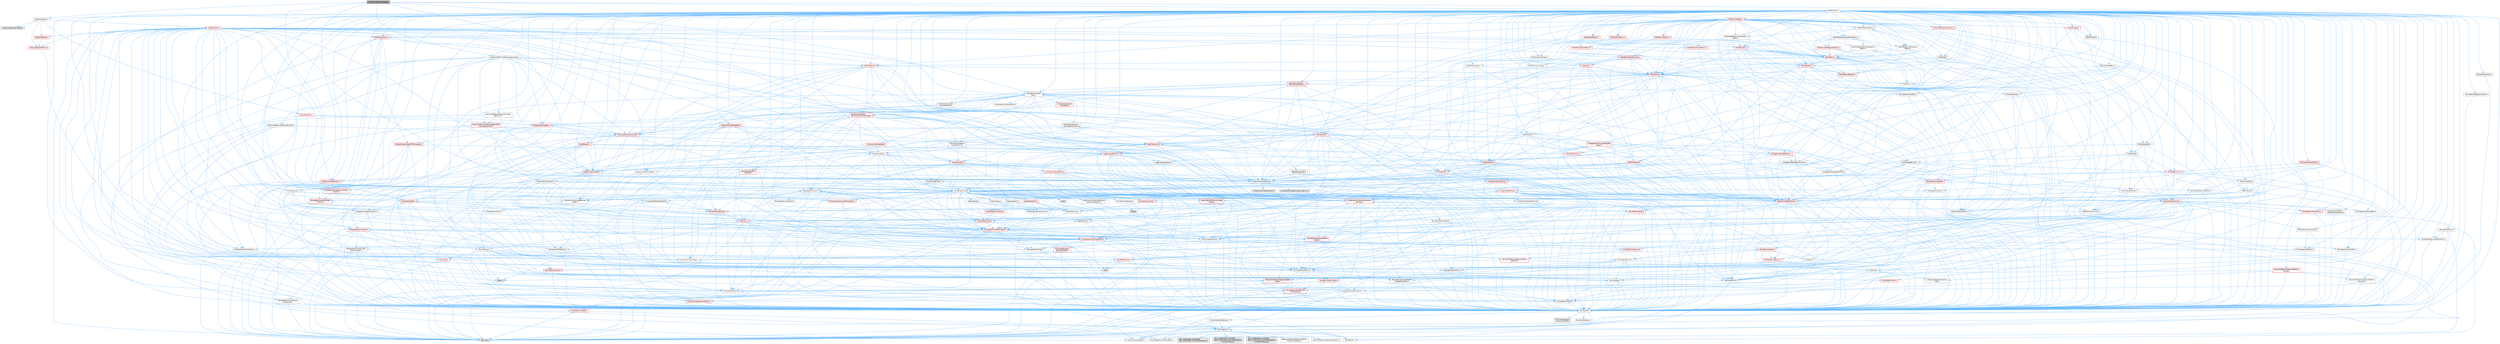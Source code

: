 digraph "InteractiveToolActionSet.h"
{
 // INTERACTIVE_SVG=YES
 // LATEX_PDF_SIZE
  bgcolor="transparent";
  edge [fontname=Helvetica,fontsize=10,labelfontname=Helvetica,labelfontsize=10];
  node [fontname=Helvetica,fontsize=10,shape=box,height=0.2,width=0.4];
  Node1 [id="Node000001",label="InteractiveToolActionSet.h",height=0.2,width=0.4,color="gray40", fillcolor="grey60", style="filled", fontcolor="black",tooltip=" "];
  Node1 -> Node2 [id="edge1_Node000001_Node000002",color="steelblue1",style="solid",tooltip=" "];
  Node2 [id="Node000002",label="Containers/Array.h",height=0.2,width=0.4,color="grey40", fillcolor="white", style="filled",URL="$df/dd0/Array_8h.html",tooltip=" "];
  Node2 -> Node3 [id="edge2_Node000002_Node000003",color="steelblue1",style="solid",tooltip=" "];
  Node3 [id="Node000003",label="CoreTypes.h",height=0.2,width=0.4,color="grey40", fillcolor="white", style="filled",URL="$dc/dec/CoreTypes_8h.html",tooltip=" "];
  Node3 -> Node4 [id="edge3_Node000003_Node000004",color="steelblue1",style="solid",tooltip=" "];
  Node4 [id="Node000004",label="HAL/Platform.h",height=0.2,width=0.4,color="grey40", fillcolor="white", style="filled",URL="$d9/dd0/Platform_8h.html",tooltip=" "];
  Node4 -> Node5 [id="edge4_Node000004_Node000005",color="steelblue1",style="solid",tooltip=" "];
  Node5 [id="Node000005",label="Misc/Build.h",height=0.2,width=0.4,color="grey40", fillcolor="white", style="filled",URL="$d3/dbb/Build_8h.html",tooltip=" "];
  Node4 -> Node6 [id="edge5_Node000004_Node000006",color="steelblue1",style="solid",tooltip=" "];
  Node6 [id="Node000006",label="Misc/LargeWorldCoordinates.h",height=0.2,width=0.4,color="grey40", fillcolor="white", style="filled",URL="$d2/dcb/LargeWorldCoordinates_8h.html",tooltip=" "];
  Node4 -> Node7 [id="edge6_Node000004_Node000007",color="steelblue1",style="solid",tooltip=" "];
  Node7 [id="Node000007",label="type_traits",height=0.2,width=0.4,color="grey60", fillcolor="#E0E0E0", style="filled",tooltip=" "];
  Node4 -> Node8 [id="edge7_Node000004_Node000008",color="steelblue1",style="solid",tooltip=" "];
  Node8 [id="Node000008",label="PreprocessorHelpers.h",height=0.2,width=0.4,color="grey40", fillcolor="white", style="filled",URL="$db/ddb/PreprocessorHelpers_8h.html",tooltip=" "];
  Node4 -> Node9 [id="edge8_Node000004_Node000009",color="steelblue1",style="solid",tooltip=" "];
  Node9 [id="Node000009",label="UBT_COMPILED_PLATFORM\l/UBT_COMPILED_PLATFORMPlatform\lCompilerPreSetup.h",height=0.2,width=0.4,color="grey60", fillcolor="#E0E0E0", style="filled",tooltip=" "];
  Node4 -> Node10 [id="edge9_Node000004_Node000010",color="steelblue1",style="solid",tooltip=" "];
  Node10 [id="Node000010",label="GenericPlatform/GenericPlatform\lCompilerPreSetup.h",height=0.2,width=0.4,color="grey40", fillcolor="white", style="filled",URL="$d9/dc8/GenericPlatformCompilerPreSetup_8h.html",tooltip=" "];
  Node4 -> Node11 [id="edge10_Node000004_Node000011",color="steelblue1",style="solid",tooltip=" "];
  Node11 [id="Node000011",label="GenericPlatform/GenericPlatform.h",height=0.2,width=0.4,color="grey40", fillcolor="white", style="filled",URL="$d6/d84/GenericPlatform_8h.html",tooltip=" "];
  Node4 -> Node12 [id="edge11_Node000004_Node000012",color="steelblue1",style="solid",tooltip=" "];
  Node12 [id="Node000012",label="UBT_COMPILED_PLATFORM\l/UBT_COMPILED_PLATFORMPlatform.h",height=0.2,width=0.4,color="grey60", fillcolor="#E0E0E0", style="filled",tooltip=" "];
  Node4 -> Node13 [id="edge12_Node000004_Node000013",color="steelblue1",style="solid",tooltip=" "];
  Node13 [id="Node000013",label="UBT_COMPILED_PLATFORM\l/UBT_COMPILED_PLATFORMPlatform\lCompilerSetup.h",height=0.2,width=0.4,color="grey60", fillcolor="#E0E0E0", style="filled",tooltip=" "];
  Node3 -> Node14 [id="edge13_Node000003_Node000014",color="steelblue1",style="solid",tooltip=" "];
  Node14 [id="Node000014",label="ProfilingDebugging\l/UMemoryDefines.h",height=0.2,width=0.4,color="grey40", fillcolor="white", style="filled",URL="$d2/da2/UMemoryDefines_8h.html",tooltip=" "];
  Node3 -> Node15 [id="edge14_Node000003_Node000015",color="steelblue1",style="solid",tooltip=" "];
  Node15 [id="Node000015",label="Misc/CoreMiscDefines.h",height=0.2,width=0.4,color="grey40", fillcolor="white", style="filled",URL="$da/d38/CoreMiscDefines_8h.html",tooltip=" "];
  Node15 -> Node4 [id="edge15_Node000015_Node000004",color="steelblue1",style="solid",tooltip=" "];
  Node15 -> Node8 [id="edge16_Node000015_Node000008",color="steelblue1",style="solid",tooltip=" "];
  Node3 -> Node16 [id="edge17_Node000003_Node000016",color="steelblue1",style="solid",tooltip=" "];
  Node16 [id="Node000016",label="Misc/CoreDefines.h",height=0.2,width=0.4,color="grey40", fillcolor="white", style="filled",URL="$d3/dd2/CoreDefines_8h.html",tooltip=" "];
  Node2 -> Node17 [id="edge18_Node000002_Node000017",color="steelblue1",style="solid",tooltip=" "];
  Node17 [id="Node000017",label="Misc/AssertionMacros.h",height=0.2,width=0.4,color="grey40", fillcolor="white", style="filled",URL="$d0/dfa/AssertionMacros_8h.html",tooltip=" "];
  Node17 -> Node3 [id="edge19_Node000017_Node000003",color="steelblue1",style="solid",tooltip=" "];
  Node17 -> Node4 [id="edge20_Node000017_Node000004",color="steelblue1",style="solid",tooltip=" "];
  Node17 -> Node18 [id="edge21_Node000017_Node000018",color="steelblue1",style="solid",tooltip=" "];
  Node18 [id="Node000018",label="HAL/PlatformMisc.h",height=0.2,width=0.4,color="red", fillcolor="#FFF0F0", style="filled",URL="$d0/df5/PlatformMisc_8h.html",tooltip=" "];
  Node18 -> Node3 [id="edge22_Node000018_Node000003",color="steelblue1",style="solid",tooltip=" "];
  Node17 -> Node8 [id="edge23_Node000017_Node000008",color="steelblue1",style="solid",tooltip=" "];
  Node17 -> Node54 [id="edge24_Node000017_Node000054",color="steelblue1",style="solid",tooltip=" "];
  Node54 [id="Node000054",label="Templates/EnableIf.h",height=0.2,width=0.4,color="grey40", fillcolor="white", style="filled",URL="$d7/d60/EnableIf_8h.html",tooltip=" "];
  Node54 -> Node3 [id="edge25_Node000054_Node000003",color="steelblue1",style="solid",tooltip=" "];
  Node17 -> Node55 [id="edge26_Node000017_Node000055",color="steelblue1",style="solid",tooltip=" "];
  Node55 [id="Node000055",label="Templates/IsArrayOrRefOf\lTypeByPredicate.h",height=0.2,width=0.4,color="grey40", fillcolor="white", style="filled",URL="$d6/da1/IsArrayOrRefOfTypeByPredicate_8h.html",tooltip=" "];
  Node55 -> Node3 [id="edge27_Node000055_Node000003",color="steelblue1",style="solid",tooltip=" "];
  Node17 -> Node56 [id="edge28_Node000017_Node000056",color="steelblue1",style="solid",tooltip=" "];
  Node56 [id="Node000056",label="Templates/IsValidVariadic\lFunctionArg.h",height=0.2,width=0.4,color="red", fillcolor="#FFF0F0", style="filled",URL="$d0/dc8/IsValidVariadicFunctionArg_8h.html",tooltip=" "];
  Node56 -> Node3 [id="edge29_Node000056_Node000003",color="steelblue1",style="solid",tooltip=" "];
  Node56 -> Node7 [id="edge30_Node000056_Node000007",color="steelblue1",style="solid",tooltip=" "];
  Node17 -> Node58 [id="edge31_Node000017_Node000058",color="steelblue1",style="solid",tooltip=" "];
  Node58 [id="Node000058",label="Traits/IsCharEncodingCompatible\lWith.h",height=0.2,width=0.4,color="red", fillcolor="#FFF0F0", style="filled",URL="$df/dd1/IsCharEncodingCompatibleWith_8h.html",tooltip=" "];
  Node58 -> Node7 [id="edge32_Node000058_Node000007",color="steelblue1",style="solid",tooltip=" "];
  Node17 -> Node60 [id="edge33_Node000017_Node000060",color="steelblue1",style="solid",tooltip=" "];
  Node60 [id="Node000060",label="Misc/VarArgs.h",height=0.2,width=0.4,color="grey40", fillcolor="white", style="filled",URL="$d5/d6f/VarArgs_8h.html",tooltip=" "];
  Node60 -> Node3 [id="edge34_Node000060_Node000003",color="steelblue1",style="solid",tooltip=" "];
  Node17 -> Node61 [id="edge35_Node000017_Node000061",color="steelblue1",style="solid",tooltip=" "];
  Node61 [id="Node000061",label="String/FormatStringSan.h",height=0.2,width=0.4,color="red", fillcolor="#FFF0F0", style="filled",URL="$d3/d8b/FormatStringSan_8h.html",tooltip=" "];
  Node61 -> Node7 [id="edge36_Node000061_Node000007",color="steelblue1",style="solid",tooltip=" "];
  Node61 -> Node3 [id="edge37_Node000061_Node000003",color="steelblue1",style="solid",tooltip=" "];
  Node61 -> Node62 [id="edge38_Node000061_Node000062",color="steelblue1",style="solid",tooltip=" "];
  Node62 [id="Node000062",label="Templates/Requires.h",height=0.2,width=0.4,color="grey40", fillcolor="white", style="filled",URL="$dc/d96/Requires_8h.html",tooltip=" "];
  Node62 -> Node54 [id="edge39_Node000062_Node000054",color="steelblue1",style="solid",tooltip=" "];
  Node62 -> Node7 [id="edge40_Node000062_Node000007",color="steelblue1",style="solid",tooltip=" "];
  Node61 -> Node56 [id="edge41_Node000061_Node000056",color="steelblue1",style="solid",tooltip=" "];
  Node61 -> Node26 [id="edge42_Node000061_Node000026",color="steelblue1",style="solid",tooltip=" "];
  Node26 [id="Node000026",label="Containers/ContainersFwd.h",height=0.2,width=0.4,color="grey40", fillcolor="white", style="filled",URL="$d4/d0a/ContainersFwd_8h.html",tooltip=" "];
  Node26 -> Node4 [id="edge43_Node000026_Node000004",color="steelblue1",style="solid",tooltip=" "];
  Node26 -> Node3 [id="edge44_Node000026_Node000003",color="steelblue1",style="solid",tooltip=" "];
  Node26 -> Node23 [id="edge45_Node000026_Node000023",color="steelblue1",style="solid",tooltip=" "];
  Node23 [id="Node000023",label="Traits/IsContiguousContainer.h",height=0.2,width=0.4,color="red", fillcolor="#FFF0F0", style="filled",URL="$d5/d3c/IsContiguousContainer_8h.html",tooltip=" "];
  Node23 -> Node3 [id="edge46_Node000023_Node000003",color="steelblue1",style="solid",tooltip=" "];
  Node17 -> Node67 [id="edge47_Node000017_Node000067",color="steelblue1",style="solid",tooltip=" "];
  Node67 [id="Node000067",label="atomic",height=0.2,width=0.4,color="grey60", fillcolor="#E0E0E0", style="filled",tooltip=" "];
  Node2 -> Node68 [id="edge48_Node000002_Node000068",color="steelblue1",style="solid",tooltip=" "];
  Node68 [id="Node000068",label="Misc/IntrusiveUnsetOptional\lState.h",height=0.2,width=0.4,color="grey40", fillcolor="white", style="filled",URL="$d2/d0a/IntrusiveUnsetOptionalState_8h.html",tooltip=" "];
  Node68 -> Node69 [id="edge49_Node000068_Node000069",color="steelblue1",style="solid",tooltip=" "];
  Node69 [id="Node000069",label="Misc/OptionalFwd.h",height=0.2,width=0.4,color="grey40", fillcolor="white", style="filled",URL="$dc/d50/OptionalFwd_8h.html",tooltip=" "];
  Node2 -> Node70 [id="edge50_Node000002_Node000070",color="steelblue1",style="solid",tooltip=" "];
  Node70 [id="Node000070",label="Misc/ReverseIterate.h",height=0.2,width=0.4,color="grey40", fillcolor="white", style="filled",URL="$db/de3/ReverseIterate_8h.html",tooltip=" "];
  Node70 -> Node4 [id="edge51_Node000070_Node000004",color="steelblue1",style="solid",tooltip=" "];
  Node70 -> Node71 [id="edge52_Node000070_Node000071",color="steelblue1",style="solid",tooltip=" "];
  Node71 [id="Node000071",label="iterator",height=0.2,width=0.4,color="grey60", fillcolor="#E0E0E0", style="filled",tooltip=" "];
  Node2 -> Node72 [id="edge53_Node000002_Node000072",color="steelblue1",style="solid",tooltip=" "];
  Node72 [id="Node000072",label="HAL/UnrealMemory.h",height=0.2,width=0.4,color="grey40", fillcolor="white", style="filled",URL="$d9/d96/UnrealMemory_8h.html",tooltip=" "];
  Node72 -> Node3 [id="edge54_Node000072_Node000003",color="steelblue1",style="solid",tooltip=" "];
  Node72 -> Node73 [id="edge55_Node000072_Node000073",color="steelblue1",style="solid",tooltip=" "];
  Node73 [id="Node000073",label="GenericPlatform/GenericPlatform\lMemory.h",height=0.2,width=0.4,color="red", fillcolor="#FFF0F0", style="filled",URL="$dd/d22/GenericPlatformMemory_8h.html",tooltip=" "];
  Node73 -> Node25 [id="edge56_Node000073_Node000025",color="steelblue1",style="solid",tooltip=" "];
  Node25 [id="Node000025",label="CoreFwd.h",height=0.2,width=0.4,color="grey40", fillcolor="white", style="filled",URL="$d1/d1e/CoreFwd_8h.html",tooltip=" "];
  Node25 -> Node3 [id="edge57_Node000025_Node000003",color="steelblue1",style="solid",tooltip=" "];
  Node25 -> Node26 [id="edge58_Node000025_Node000026",color="steelblue1",style="solid",tooltip=" "];
  Node25 -> Node27 [id="edge59_Node000025_Node000027",color="steelblue1",style="solid",tooltip=" "];
  Node27 [id="Node000027",label="Math/MathFwd.h",height=0.2,width=0.4,color="grey40", fillcolor="white", style="filled",URL="$d2/d10/MathFwd_8h.html",tooltip=" "];
  Node27 -> Node4 [id="edge60_Node000027_Node000004",color="steelblue1",style="solid",tooltip=" "];
  Node25 -> Node28 [id="edge61_Node000025_Node000028",color="steelblue1",style="solid",tooltip=" "];
  Node28 [id="Node000028",label="UObject/UObjectHierarchy\lFwd.h",height=0.2,width=0.4,color="grey40", fillcolor="white", style="filled",URL="$d3/d13/UObjectHierarchyFwd_8h.html",tooltip=" "];
  Node73 -> Node3 [id="edge62_Node000073_Node000003",color="steelblue1",style="solid",tooltip=" "];
  Node73 -> Node74 [id="edge63_Node000073_Node000074",color="steelblue1",style="solid",tooltip=" "];
  Node74 [id="Node000074",label="HAL/PlatformString.h",height=0.2,width=0.4,color="red", fillcolor="#FFF0F0", style="filled",URL="$db/db5/PlatformString_8h.html",tooltip=" "];
  Node74 -> Node3 [id="edge64_Node000074_Node000003",color="steelblue1",style="solid",tooltip=" "];
  Node72 -> Node76 [id="edge65_Node000072_Node000076",color="steelblue1",style="solid",tooltip=" "];
  Node76 [id="Node000076",label="HAL/MemoryBase.h",height=0.2,width=0.4,color="red", fillcolor="#FFF0F0", style="filled",URL="$d6/d9f/MemoryBase_8h.html",tooltip=" "];
  Node76 -> Node3 [id="edge66_Node000076_Node000003",color="steelblue1",style="solid",tooltip=" "];
  Node76 -> Node47 [id="edge67_Node000076_Node000047",color="steelblue1",style="solid",tooltip=" "];
  Node47 [id="Node000047",label="HAL/PlatformAtomics.h",height=0.2,width=0.4,color="red", fillcolor="#FFF0F0", style="filled",URL="$d3/d36/PlatformAtomics_8h.html",tooltip=" "];
  Node47 -> Node3 [id="edge68_Node000047_Node000003",color="steelblue1",style="solid",tooltip=" "];
  Node76 -> Node30 [id="edge69_Node000076_Node000030",color="steelblue1",style="solid",tooltip=" "];
  Node30 [id="Node000030",label="HAL/PlatformCrt.h",height=0.2,width=0.4,color="red", fillcolor="#FFF0F0", style="filled",URL="$d8/d75/PlatformCrt_8h.html",tooltip=" "];
  Node30 -> Node31 [id="edge70_Node000030_Node000031",color="steelblue1",style="solid",tooltip=" "];
  Node31 [id="Node000031",label="new",height=0.2,width=0.4,color="grey60", fillcolor="#E0E0E0", style="filled",tooltip=" "];
  Node76 -> Node77 [id="edge71_Node000076_Node000077",color="steelblue1",style="solid",tooltip=" "];
  Node77 [id="Node000077",label="Misc/Exec.h",height=0.2,width=0.4,color="grey40", fillcolor="white", style="filled",URL="$de/ddb/Exec_8h.html",tooltip=" "];
  Node77 -> Node3 [id="edge72_Node000077_Node000003",color="steelblue1",style="solid",tooltip=" "];
  Node77 -> Node17 [id="edge73_Node000077_Node000017",color="steelblue1",style="solid",tooltip=" "];
  Node76 -> Node78 [id="edge74_Node000076_Node000078",color="steelblue1",style="solid",tooltip=" "];
  Node78 [id="Node000078",label="Misc/OutputDevice.h",height=0.2,width=0.4,color="grey40", fillcolor="white", style="filled",URL="$d7/d32/OutputDevice_8h.html",tooltip=" "];
  Node78 -> Node25 [id="edge75_Node000078_Node000025",color="steelblue1",style="solid",tooltip=" "];
  Node78 -> Node3 [id="edge76_Node000078_Node000003",color="steelblue1",style="solid",tooltip=" "];
  Node78 -> Node79 [id="edge77_Node000078_Node000079",color="steelblue1",style="solid",tooltip=" "];
  Node79 [id="Node000079",label="Logging/LogVerbosity.h",height=0.2,width=0.4,color="grey40", fillcolor="white", style="filled",URL="$d2/d8f/LogVerbosity_8h.html",tooltip=" "];
  Node79 -> Node3 [id="edge78_Node000079_Node000003",color="steelblue1",style="solid",tooltip=" "];
  Node78 -> Node60 [id="edge79_Node000078_Node000060",color="steelblue1",style="solid",tooltip=" "];
  Node78 -> Node55 [id="edge80_Node000078_Node000055",color="steelblue1",style="solid",tooltip=" "];
  Node78 -> Node56 [id="edge81_Node000078_Node000056",color="steelblue1",style="solid",tooltip=" "];
  Node78 -> Node58 [id="edge82_Node000078_Node000058",color="steelblue1",style="solid",tooltip=" "];
  Node72 -> Node89 [id="edge83_Node000072_Node000089",color="steelblue1",style="solid",tooltip=" "];
  Node89 [id="Node000089",label="HAL/PlatformMemory.h",height=0.2,width=0.4,color="red", fillcolor="#FFF0F0", style="filled",URL="$de/d68/PlatformMemory_8h.html",tooltip=" "];
  Node89 -> Node3 [id="edge84_Node000089_Node000003",color="steelblue1",style="solid",tooltip=" "];
  Node89 -> Node73 [id="edge85_Node000089_Node000073",color="steelblue1",style="solid",tooltip=" "];
  Node72 -> Node91 [id="edge86_Node000072_Node000091",color="steelblue1",style="solid",tooltip=" "];
  Node91 [id="Node000091",label="ProfilingDebugging\l/MemoryTrace.h",height=0.2,width=0.4,color="red", fillcolor="#FFF0F0", style="filled",URL="$da/dd7/MemoryTrace_8h.html",tooltip=" "];
  Node91 -> Node4 [id="edge87_Node000091_Node000004",color="steelblue1",style="solid",tooltip=" "];
  Node91 -> Node42 [id="edge88_Node000091_Node000042",color="steelblue1",style="solid",tooltip=" "];
  Node42 [id="Node000042",label="Misc/EnumClassFlags.h",height=0.2,width=0.4,color="grey40", fillcolor="white", style="filled",URL="$d8/de7/EnumClassFlags_8h.html",tooltip=" "];
  Node72 -> Node92 [id="edge89_Node000072_Node000092",color="steelblue1",style="solid",tooltip=" "];
  Node92 [id="Node000092",label="Templates/IsPointer.h",height=0.2,width=0.4,color="grey40", fillcolor="white", style="filled",URL="$d7/d05/IsPointer_8h.html",tooltip=" "];
  Node92 -> Node3 [id="edge90_Node000092_Node000003",color="steelblue1",style="solid",tooltip=" "];
  Node2 -> Node93 [id="edge91_Node000002_Node000093",color="steelblue1",style="solid",tooltip=" "];
  Node93 [id="Node000093",label="Templates/UnrealTypeTraits.h",height=0.2,width=0.4,color="red", fillcolor="#FFF0F0", style="filled",URL="$d2/d2d/UnrealTypeTraits_8h.html",tooltip=" "];
  Node93 -> Node3 [id="edge92_Node000093_Node000003",color="steelblue1",style="solid",tooltip=" "];
  Node93 -> Node92 [id="edge93_Node000093_Node000092",color="steelblue1",style="solid",tooltip=" "];
  Node93 -> Node17 [id="edge94_Node000093_Node000017",color="steelblue1",style="solid",tooltip=" "];
  Node93 -> Node85 [id="edge95_Node000093_Node000085",color="steelblue1",style="solid",tooltip=" "];
  Node85 [id="Node000085",label="Templates/AndOrNot.h",height=0.2,width=0.4,color="grey40", fillcolor="white", style="filled",URL="$db/d0a/AndOrNot_8h.html",tooltip=" "];
  Node85 -> Node3 [id="edge96_Node000085_Node000003",color="steelblue1",style="solid",tooltip=" "];
  Node93 -> Node54 [id="edge97_Node000093_Node000054",color="steelblue1",style="solid",tooltip=" "];
  Node93 -> Node94 [id="edge98_Node000093_Node000094",color="steelblue1",style="solid",tooltip=" "];
  Node94 [id="Node000094",label="Templates/IsArithmetic.h",height=0.2,width=0.4,color="grey40", fillcolor="white", style="filled",URL="$d2/d5d/IsArithmetic_8h.html",tooltip=" "];
  Node94 -> Node3 [id="edge99_Node000094_Node000003",color="steelblue1",style="solid",tooltip=" "];
  Node93 -> Node96 [id="edge100_Node000093_Node000096",color="steelblue1",style="solid",tooltip=" "];
  Node96 [id="Node000096",label="Templates/IsPODType.h",height=0.2,width=0.4,color="grey40", fillcolor="white", style="filled",URL="$d7/db1/IsPODType_8h.html",tooltip=" "];
  Node96 -> Node3 [id="edge101_Node000096_Node000003",color="steelblue1",style="solid",tooltip=" "];
  Node93 -> Node97 [id="edge102_Node000093_Node000097",color="steelblue1",style="solid",tooltip=" "];
  Node97 [id="Node000097",label="Templates/IsUECoreType.h",height=0.2,width=0.4,color="grey40", fillcolor="white", style="filled",URL="$d1/db8/IsUECoreType_8h.html",tooltip=" "];
  Node97 -> Node3 [id="edge103_Node000097_Node000003",color="steelblue1",style="solid",tooltip=" "];
  Node97 -> Node7 [id="edge104_Node000097_Node000007",color="steelblue1",style="solid",tooltip=" "];
  Node93 -> Node86 [id="edge105_Node000093_Node000086",color="steelblue1",style="solid",tooltip=" "];
  Node86 [id="Node000086",label="Templates/IsTriviallyCopy\lConstructible.h",height=0.2,width=0.4,color="grey40", fillcolor="white", style="filled",URL="$d3/d78/IsTriviallyCopyConstructible_8h.html",tooltip=" "];
  Node86 -> Node3 [id="edge106_Node000086_Node000003",color="steelblue1",style="solid",tooltip=" "];
  Node86 -> Node7 [id="edge107_Node000086_Node000007",color="steelblue1",style="solid",tooltip=" "];
  Node2 -> Node98 [id="edge108_Node000002_Node000098",color="steelblue1",style="solid",tooltip=" "];
  Node98 [id="Node000098",label="Templates/UnrealTemplate.h",height=0.2,width=0.4,color="red", fillcolor="#FFF0F0", style="filled",URL="$d4/d24/UnrealTemplate_8h.html",tooltip=" "];
  Node98 -> Node3 [id="edge109_Node000098_Node000003",color="steelblue1",style="solid",tooltip=" "];
  Node98 -> Node92 [id="edge110_Node000098_Node000092",color="steelblue1",style="solid",tooltip=" "];
  Node98 -> Node72 [id="edge111_Node000098_Node000072",color="steelblue1",style="solid",tooltip=" "];
  Node98 -> Node93 [id="edge112_Node000098_Node000093",color="steelblue1",style="solid",tooltip=" "];
  Node98 -> Node101 [id="edge113_Node000098_Node000101",color="steelblue1",style="solid",tooltip=" "];
  Node101 [id="Node000101",label="Templates/RemoveReference.h",height=0.2,width=0.4,color="grey40", fillcolor="white", style="filled",URL="$da/dbe/RemoveReference_8h.html",tooltip=" "];
  Node101 -> Node3 [id="edge114_Node000101_Node000003",color="steelblue1",style="solid",tooltip=" "];
  Node98 -> Node62 [id="edge115_Node000098_Node000062",color="steelblue1",style="solid",tooltip=" "];
  Node98 -> Node102 [id="edge116_Node000098_Node000102",color="steelblue1",style="solid",tooltip=" "];
  Node102 [id="Node000102",label="Templates/TypeCompatible\lBytes.h",height=0.2,width=0.4,color="red", fillcolor="#FFF0F0", style="filled",URL="$df/d0a/TypeCompatibleBytes_8h.html",tooltip=" "];
  Node102 -> Node3 [id="edge117_Node000102_Node000003",color="steelblue1",style="solid",tooltip=" "];
  Node102 -> Node31 [id="edge118_Node000102_Node000031",color="steelblue1",style="solid",tooltip=" "];
  Node102 -> Node7 [id="edge119_Node000102_Node000007",color="steelblue1",style="solid",tooltip=" "];
  Node98 -> Node23 [id="edge120_Node000098_Node000023",color="steelblue1",style="solid",tooltip=" "];
  Node98 -> Node7 [id="edge121_Node000098_Node000007",color="steelblue1",style="solid",tooltip=" "];
  Node2 -> Node104 [id="edge122_Node000002_Node000104",color="steelblue1",style="solid",tooltip=" "];
  Node104 [id="Node000104",label="Containers/AllowShrinking.h",height=0.2,width=0.4,color="grey40", fillcolor="white", style="filled",URL="$d7/d1a/AllowShrinking_8h.html",tooltip=" "];
  Node104 -> Node3 [id="edge123_Node000104_Node000003",color="steelblue1",style="solid",tooltip=" "];
  Node2 -> Node105 [id="edge124_Node000002_Node000105",color="steelblue1",style="solid",tooltip=" "];
  Node105 [id="Node000105",label="Containers/ContainerAllocation\lPolicies.h",height=0.2,width=0.4,color="red", fillcolor="#FFF0F0", style="filled",URL="$d7/dff/ContainerAllocationPolicies_8h.html",tooltip=" "];
  Node105 -> Node3 [id="edge125_Node000105_Node000003",color="steelblue1",style="solid",tooltip=" "];
  Node105 -> Node105 [id="edge126_Node000105_Node000105",color="steelblue1",style="solid",tooltip=" "];
  Node105 -> Node107 [id="edge127_Node000105_Node000107",color="steelblue1",style="solid",tooltip=" "];
  Node107 [id="Node000107",label="HAL/PlatformMath.h",height=0.2,width=0.4,color="red", fillcolor="#FFF0F0", style="filled",URL="$dc/d53/PlatformMath_8h.html",tooltip=" "];
  Node107 -> Node3 [id="edge128_Node000107_Node000003",color="steelblue1",style="solid",tooltip=" "];
  Node105 -> Node72 [id="edge129_Node000105_Node000072",color="steelblue1",style="solid",tooltip=" "];
  Node105 -> Node40 [id="edge130_Node000105_Node000040",color="steelblue1",style="solid",tooltip=" "];
  Node40 [id="Node000040",label="Math/NumericLimits.h",height=0.2,width=0.4,color="grey40", fillcolor="white", style="filled",URL="$df/d1b/NumericLimits_8h.html",tooltip=" "];
  Node40 -> Node3 [id="edge131_Node000040_Node000003",color="steelblue1",style="solid",tooltip=" "];
  Node105 -> Node17 [id="edge132_Node000105_Node000017",color="steelblue1",style="solid",tooltip=" "];
  Node105 -> Node116 [id="edge133_Node000105_Node000116",color="steelblue1",style="solid",tooltip=" "];
  Node116 [id="Node000116",label="Templates/MemoryOps.h",height=0.2,width=0.4,color="red", fillcolor="#FFF0F0", style="filled",URL="$db/dea/MemoryOps_8h.html",tooltip=" "];
  Node116 -> Node3 [id="edge134_Node000116_Node000003",color="steelblue1",style="solid",tooltip=" "];
  Node116 -> Node72 [id="edge135_Node000116_Node000072",color="steelblue1",style="solid",tooltip=" "];
  Node116 -> Node87 [id="edge136_Node000116_Node000087",color="steelblue1",style="solid",tooltip=" "];
  Node87 [id="Node000087",label="Templates/IsTriviallyCopy\lAssignable.h",height=0.2,width=0.4,color="grey40", fillcolor="white", style="filled",URL="$d2/df2/IsTriviallyCopyAssignable_8h.html",tooltip=" "];
  Node87 -> Node3 [id="edge137_Node000087_Node000003",color="steelblue1",style="solid",tooltip=" "];
  Node87 -> Node7 [id="edge138_Node000087_Node000007",color="steelblue1",style="solid",tooltip=" "];
  Node116 -> Node86 [id="edge139_Node000116_Node000086",color="steelblue1",style="solid",tooltip=" "];
  Node116 -> Node62 [id="edge140_Node000116_Node000062",color="steelblue1",style="solid",tooltip=" "];
  Node116 -> Node93 [id="edge141_Node000116_Node000093",color="steelblue1",style="solid",tooltip=" "];
  Node116 -> Node31 [id="edge142_Node000116_Node000031",color="steelblue1",style="solid",tooltip=" "];
  Node116 -> Node7 [id="edge143_Node000116_Node000007",color="steelblue1",style="solid",tooltip=" "];
  Node105 -> Node102 [id="edge144_Node000105_Node000102",color="steelblue1",style="solid",tooltip=" "];
  Node105 -> Node7 [id="edge145_Node000105_Node000007",color="steelblue1",style="solid",tooltip=" "];
  Node2 -> Node117 [id="edge146_Node000002_Node000117",color="steelblue1",style="solid",tooltip=" "];
  Node117 [id="Node000117",label="Containers/ContainerElement\lTypeCompatibility.h",height=0.2,width=0.4,color="grey40", fillcolor="white", style="filled",URL="$df/ddf/ContainerElementTypeCompatibility_8h.html",tooltip=" "];
  Node117 -> Node3 [id="edge147_Node000117_Node000003",color="steelblue1",style="solid",tooltip=" "];
  Node117 -> Node93 [id="edge148_Node000117_Node000093",color="steelblue1",style="solid",tooltip=" "];
  Node2 -> Node118 [id="edge149_Node000002_Node000118",color="steelblue1",style="solid",tooltip=" "];
  Node118 [id="Node000118",label="Serialization/Archive.h",height=0.2,width=0.4,color="red", fillcolor="#FFF0F0", style="filled",URL="$d7/d3b/Archive_8h.html",tooltip=" "];
  Node118 -> Node25 [id="edge150_Node000118_Node000025",color="steelblue1",style="solid",tooltip=" "];
  Node118 -> Node3 [id="edge151_Node000118_Node000003",color="steelblue1",style="solid",tooltip=" "];
  Node118 -> Node119 [id="edge152_Node000118_Node000119",color="steelblue1",style="solid",tooltip=" "];
  Node119 [id="Node000119",label="HAL/PlatformProperties.h",height=0.2,width=0.4,color="red", fillcolor="#FFF0F0", style="filled",URL="$d9/db0/PlatformProperties_8h.html",tooltip=" "];
  Node119 -> Node3 [id="edge153_Node000119_Node000003",color="steelblue1",style="solid",tooltip=" "];
  Node118 -> Node122 [id="edge154_Node000118_Node000122",color="steelblue1",style="solid",tooltip=" "];
  Node122 [id="Node000122",label="Internationalization\l/TextNamespaceFwd.h",height=0.2,width=0.4,color="grey40", fillcolor="white", style="filled",URL="$d8/d97/TextNamespaceFwd_8h.html",tooltip=" "];
  Node122 -> Node3 [id="edge155_Node000122_Node000003",color="steelblue1",style="solid",tooltip=" "];
  Node118 -> Node27 [id="edge156_Node000118_Node000027",color="steelblue1",style="solid",tooltip=" "];
  Node118 -> Node17 [id="edge157_Node000118_Node000017",color="steelblue1",style="solid",tooltip=" "];
  Node118 -> Node5 [id="edge158_Node000118_Node000005",color="steelblue1",style="solid",tooltip=" "];
  Node118 -> Node123 [id="edge159_Node000118_Node000123",color="steelblue1",style="solid",tooltip=" "];
  Node123 [id="Node000123",label="Misc/EngineVersionBase.h",height=0.2,width=0.4,color="grey40", fillcolor="white", style="filled",URL="$d5/d2b/EngineVersionBase_8h.html",tooltip=" "];
  Node123 -> Node3 [id="edge160_Node000123_Node000003",color="steelblue1",style="solid",tooltip=" "];
  Node118 -> Node60 [id="edge161_Node000118_Node000060",color="steelblue1",style="solid",tooltip=" "];
  Node118 -> Node54 [id="edge162_Node000118_Node000054",color="steelblue1",style="solid",tooltip=" "];
  Node118 -> Node55 [id="edge163_Node000118_Node000055",color="steelblue1",style="solid",tooltip=" "];
  Node118 -> Node126 [id="edge164_Node000118_Node000126",color="steelblue1",style="solid",tooltip=" "];
  Node126 [id="Node000126",label="Templates/IsEnumClass.h",height=0.2,width=0.4,color="grey40", fillcolor="white", style="filled",URL="$d7/d15/IsEnumClass_8h.html",tooltip=" "];
  Node126 -> Node3 [id="edge165_Node000126_Node000003",color="steelblue1",style="solid",tooltip=" "];
  Node126 -> Node85 [id="edge166_Node000126_Node000085",color="steelblue1",style="solid",tooltip=" "];
  Node118 -> Node56 [id="edge167_Node000118_Node000056",color="steelblue1",style="solid",tooltip=" "];
  Node118 -> Node98 [id="edge168_Node000118_Node000098",color="steelblue1",style="solid",tooltip=" "];
  Node118 -> Node58 [id="edge169_Node000118_Node000058",color="steelblue1",style="solid",tooltip=" "];
  Node118 -> Node127 [id="edge170_Node000118_Node000127",color="steelblue1",style="solid",tooltip=" "];
  Node127 [id="Node000127",label="UObject/ObjectVersion.h",height=0.2,width=0.4,color="grey40", fillcolor="white", style="filled",URL="$da/d63/ObjectVersion_8h.html",tooltip=" "];
  Node127 -> Node3 [id="edge171_Node000127_Node000003",color="steelblue1",style="solid",tooltip=" "];
  Node2 -> Node128 [id="edge172_Node000002_Node000128",color="steelblue1",style="solid",tooltip=" "];
  Node128 [id="Node000128",label="Serialization/MemoryImage\lWriter.h",height=0.2,width=0.4,color="red", fillcolor="#FFF0F0", style="filled",URL="$d0/d08/MemoryImageWriter_8h.html",tooltip=" "];
  Node128 -> Node3 [id="edge173_Node000128_Node000003",color="steelblue1",style="solid",tooltip=" "];
  Node2 -> Node142 [id="edge174_Node000002_Node000142",color="steelblue1",style="solid",tooltip=" "];
  Node142 [id="Node000142",label="Algo/Heapify.h",height=0.2,width=0.4,color="grey40", fillcolor="white", style="filled",URL="$d0/d2a/Heapify_8h.html",tooltip=" "];
  Node142 -> Node143 [id="edge175_Node000142_Node000143",color="steelblue1",style="solid",tooltip=" "];
  Node143 [id="Node000143",label="Algo/Impl/BinaryHeap.h",height=0.2,width=0.4,color="red", fillcolor="#FFF0F0", style="filled",URL="$d7/da3/Algo_2Impl_2BinaryHeap_8h.html",tooltip=" "];
  Node143 -> Node144 [id="edge176_Node000143_Node000144",color="steelblue1",style="solid",tooltip=" "];
  Node144 [id="Node000144",label="Templates/Invoke.h",height=0.2,width=0.4,color="red", fillcolor="#FFF0F0", style="filled",URL="$d7/deb/Invoke_8h.html",tooltip=" "];
  Node144 -> Node3 [id="edge177_Node000144_Node000003",color="steelblue1",style="solid",tooltip=" "];
  Node144 -> Node98 [id="edge178_Node000144_Node000098",color="steelblue1",style="solid",tooltip=" "];
  Node144 -> Node7 [id="edge179_Node000144_Node000007",color="steelblue1",style="solid",tooltip=" "];
  Node143 -> Node7 [id="edge180_Node000143_Node000007",color="steelblue1",style="solid",tooltip=" "];
  Node142 -> Node148 [id="edge181_Node000142_Node000148",color="steelblue1",style="solid",tooltip=" "];
  Node148 [id="Node000148",label="Templates/IdentityFunctor.h",height=0.2,width=0.4,color="grey40", fillcolor="white", style="filled",URL="$d7/d2e/IdentityFunctor_8h.html",tooltip=" "];
  Node148 -> Node4 [id="edge182_Node000148_Node000004",color="steelblue1",style="solid",tooltip=" "];
  Node142 -> Node144 [id="edge183_Node000142_Node000144",color="steelblue1",style="solid",tooltip=" "];
  Node142 -> Node149 [id="edge184_Node000142_Node000149",color="steelblue1",style="solid",tooltip=" "];
  Node149 [id="Node000149",label="Templates/Less.h",height=0.2,width=0.4,color="grey40", fillcolor="white", style="filled",URL="$de/dc8/Less_8h.html",tooltip=" "];
  Node149 -> Node3 [id="edge185_Node000149_Node000003",color="steelblue1",style="solid",tooltip=" "];
  Node149 -> Node98 [id="edge186_Node000149_Node000098",color="steelblue1",style="solid",tooltip=" "];
  Node142 -> Node98 [id="edge187_Node000142_Node000098",color="steelblue1",style="solid",tooltip=" "];
  Node2 -> Node150 [id="edge188_Node000002_Node000150",color="steelblue1",style="solid",tooltip=" "];
  Node150 [id="Node000150",label="Algo/HeapSort.h",height=0.2,width=0.4,color="grey40", fillcolor="white", style="filled",URL="$d3/d92/HeapSort_8h.html",tooltip=" "];
  Node150 -> Node143 [id="edge189_Node000150_Node000143",color="steelblue1",style="solid",tooltip=" "];
  Node150 -> Node148 [id="edge190_Node000150_Node000148",color="steelblue1",style="solid",tooltip=" "];
  Node150 -> Node149 [id="edge191_Node000150_Node000149",color="steelblue1",style="solid",tooltip=" "];
  Node150 -> Node98 [id="edge192_Node000150_Node000098",color="steelblue1",style="solid",tooltip=" "];
  Node2 -> Node151 [id="edge193_Node000002_Node000151",color="steelblue1",style="solid",tooltip=" "];
  Node151 [id="Node000151",label="Algo/IsHeap.h",height=0.2,width=0.4,color="grey40", fillcolor="white", style="filled",URL="$de/d32/IsHeap_8h.html",tooltip=" "];
  Node151 -> Node143 [id="edge194_Node000151_Node000143",color="steelblue1",style="solid",tooltip=" "];
  Node151 -> Node148 [id="edge195_Node000151_Node000148",color="steelblue1",style="solid",tooltip=" "];
  Node151 -> Node144 [id="edge196_Node000151_Node000144",color="steelblue1",style="solid",tooltip=" "];
  Node151 -> Node149 [id="edge197_Node000151_Node000149",color="steelblue1",style="solid",tooltip=" "];
  Node151 -> Node98 [id="edge198_Node000151_Node000098",color="steelblue1",style="solid",tooltip=" "];
  Node2 -> Node143 [id="edge199_Node000002_Node000143",color="steelblue1",style="solid",tooltip=" "];
  Node2 -> Node152 [id="edge200_Node000002_Node000152",color="steelblue1",style="solid",tooltip=" "];
  Node152 [id="Node000152",label="Algo/StableSort.h",height=0.2,width=0.4,color="red", fillcolor="#FFF0F0", style="filled",URL="$d7/d3c/StableSort_8h.html",tooltip=" "];
  Node152 -> Node148 [id="edge201_Node000152_Node000148",color="steelblue1",style="solid",tooltip=" "];
  Node152 -> Node144 [id="edge202_Node000152_Node000144",color="steelblue1",style="solid",tooltip=" "];
  Node152 -> Node149 [id="edge203_Node000152_Node000149",color="steelblue1",style="solid",tooltip=" "];
  Node152 -> Node98 [id="edge204_Node000152_Node000098",color="steelblue1",style="solid",tooltip=" "];
  Node2 -> Node155 [id="edge205_Node000002_Node000155",color="steelblue1",style="solid",tooltip=" "];
  Node155 [id="Node000155",label="Concepts/GetTypeHashable.h",height=0.2,width=0.4,color="grey40", fillcolor="white", style="filled",URL="$d3/da2/GetTypeHashable_8h.html",tooltip=" "];
  Node155 -> Node3 [id="edge206_Node000155_Node000003",color="steelblue1",style="solid",tooltip=" "];
  Node155 -> Node133 [id="edge207_Node000155_Node000133",color="steelblue1",style="solid",tooltip=" "];
  Node133 [id="Node000133",label="Templates/TypeHash.h",height=0.2,width=0.4,color="red", fillcolor="#FFF0F0", style="filled",URL="$d1/d62/TypeHash_8h.html",tooltip=" "];
  Node133 -> Node3 [id="edge208_Node000133_Node000003",color="steelblue1",style="solid",tooltip=" "];
  Node133 -> Node62 [id="edge209_Node000133_Node000062",color="steelblue1",style="solid",tooltip=" "];
  Node133 -> Node134 [id="edge210_Node000133_Node000134",color="steelblue1",style="solid",tooltip=" "];
  Node134 [id="Node000134",label="Misc/Crc.h",height=0.2,width=0.4,color="red", fillcolor="#FFF0F0", style="filled",URL="$d4/dd2/Crc_8h.html",tooltip=" "];
  Node134 -> Node3 [id="edge211_Node000134_Node000003",color="steelblue1",style="solid",tooltip=" "];
  Node134 -> Node74 [id="edge212_Node000134_Node000074",color="steelblue1",style="solid",tooltip=" "];
  Node134 -> Node17 [id="edge213_Node000134_Node000017",color="steelblue1",style="solid",tooltip=" "];
  Node134 -> Node135 [id="edge214_Node000134_Node000135",color="steelblue1",style="solid",tooltip=" "];
  Node135 [id="Node000135",label="Misc/CString.h",height=0.2,width=0.4,color="grey40", fillcolor="white", style="filled",URL="$d2/d49/CString_8h.html",tooltip=" "];
  Node135 -> Node3 [id="edge215_Node000135_Node000003",color="steelblue1",style="solid",tooltip=" "];
  Node135 -> Node30 [id="edge216_Node000135_Node000030",color="steelblue1",style="solid",tooltip=" "];
  Node135 -> Node74 [id="edge217_Node000135_Node000074",color="steelblue1",style="solid",tooltip=" "];
  Node135 -> Node17 [id="edge218_Node000135_Node000017",color="steelblue1",style="solid",tooltip=" "];
  Node135 -> Node136 [id="edge219_Node000135_Node000136",color="steelblue1",style="solid",tooltip=" "];
  Node136 [id="Node000136",label="Misc/Char.h",height=0.2,width=0.4,color="red", fillcolor="#FFF0F0", style="filled",URL="$d0/d58/Char_8h.html",tooltip=" "];
  Node136 -> Node3 [id="edge220_Node000136_Node000003",color="steelblue1",style="solid",tooltip=" "];
  Node136 -> Node7 [id="edge221_Node000136_Node000007",color="steelblue1",style="solid",tooltip=" "];
  Node135 -> Node60 [id="edge222_Node000135_Node000060",color="steelblue1",style="solid",tooltip=" "];
  Node135 -> Node55 [id="edge223_Node000135_Node000055",color="steelblue1",style="solid",tooltip=" "];
  Node135 -> Node56 [id="edge224_Node000135_Node000056",color="steelblue1",style="solid",tooltip=" "];
  Node135 -> Node58 [id="edge225_Node000135_Node000058",color="steelblue1",style="solid",tooltip=" "];
  Node134 -> Node136 [id="edge226_Node000134_Node000136",color="steelblue1",style="solid",tooltip=" "];
  Node134 -> Node93 [id="edge227_Node000134_Node000093",color="steelblue1",style="solid",tooltip=" "];
  Node133 -> Node7 [id="edge228_Node000133_Node000007",color="steelblue1",style="solid",tooltip=" "];
  Node2 -> Node148 [id="edge229_Node000002_Node000148",color="steelblue1",style="solid",tooltip=" "];
  Node2 -> Node144 [id="edge230_Node000002_Node000144",color="steelblue1",style="solid",tooltip=" "];
  Node2 -> Node149 [id="edge231_Node000002_Node000149",color="steelblue1",style="solid",tooltip=" "];
  Node2 -> Node156 [id="edge232_Node000002_Node000156",color="steelblue1",style="solid",tooltip=" "];
  Node156 [id="Node000156",label="Templates/LosesQualifiers\lFromTo.h",height=0.2,width=0.4,color="red", fillcolor="#FFF0F0", style="filled",URL="$d2/db3/LosesQualifiersFromTo_8h.html",tooltip=" "];
  Node156 -> Node7 [id="edge233_Node000156_Node000007",color="steelblue1",style="solid",tooltip=" "];
  Node2 -> Node62 [id="edge234_Node000002_Node000062",color="steelblue1",style="solid",tooltip=" "];
  Node2 -> Node157 [id="edge235_Node000002_Node000157",color="steelblue1",style="solid",tooltip=" "];
  Node157 [id="Node000157",label="Templates/Sorting.h",height=0.2,width=0.4,color="red", fillcolor="#FFF0F0", style="filled",URL="$d3/d9e/Sorting_8h.html",tooltip=" "];
  Node157 -> Node3 [id="edge236_Node000157_Node000003",color="steelblue1",style="solid",tooltip=" "];
  Node157 -> Node107 [id="edge237_Node000157_Node000107",color="steelblue1",style="solid",tooltip=" "];
  Node157 -> Node149 [id="edge238_Node000157_Node000149",color="steelblue1",style="solid",tooltip=" "];
  Node2 -> Node161 [id="edge239_Node000002_Node000161",color="steelblue1",style="solid",tooltip=" "];
  Node161 [id="Node000161",label="Templates/AlignmentTemplates.h",height=0.2,width=0.4,color="red", fillcolor="#FFF0F0", style="filled",URL="$dd/d32/AlignmentTemplates_8h.html",tooltip=" "];
  Node161 -> Node3 [id="edge240_Node000161_Node000003",color="steelblue1",style="solid",tooltip=" "];
  Node161 -> Node92 [id="edge241_Node000161_Node000092",color="steelblue1",style="solid",tooltip=" "];
  Node2 -> Node21 [id="edge242_Node000002_Node000021",color="steelblue1",style="solid",tooltip=" "];
  Node21 [id="Node000021",label="Traits/ElementType.h",height=0.2,width=0.4,color="red", fillcolor="#FFF0F0", style="filled",URL="$d5/d4f/ElementType_8h.html",tooltip=" "];
  Node21 -> Node4 [id="edge243_Node000021_Node000004",color="steelblue1",style="solid",tooltip=" "];
  Node21 -> Node7 [id="edge244_Node000021_Node000007",color="steelblue1",style="solid",tooltip=" "];
  Node2 -> Node113 [id="edge245_Node000002_Node000113",color="steelblue1",style="solid",tooltip=" "];
  Node113 [id="Node000113",label="limits",height=0.2,width=0.4,color="grey60", fillcolor="#E0E0E0", style="filled",tooltip=" "];
  Node2 -> Node7 [id="edge246_Node000002_Node000007",color="steelblue1",style="solid",tooltip=" "];
  Node1 -> Node162 [id="edge247_Node000001_Node000162",color="steelblue1",style="solid",tooltip=" "];
  Node162 [id="Node000162",label="Containers/UnrealString.h",height=0.2,width=0.4,color="grey40", fillcolor="white", style="filled",URL="$d5/dba/UnrealString_8h.html",tooltip=" "];
  Node162 -> Node163 [id="edge248_Node000162_Node000163",color="steelblue1",style="solid",tooltip=" "];
  Node163 [id="Node000163",label="Containers/UnrealStringIncludes.h.inl",height=0.2,width=0.4,color="grey60", fillcolor="#E0E0E0", style="filled",tooltip=" "];
  Node162 -> Node164 [id="edge249_Node000162_Node000164",color="steelblue1",style="solid",tooltip=" "];
  Node164 [id="Node000164",label="Containers/UnrealString.h.inl",height=0.2,width=0.4,color="grey60", fillcolor="#E0E0E0", style="filled",tooltip=" "];
  Node162 -> Node165 [id="edge250_Node000162_Node000165",color="steelblue1",style="solid",tooltip=" "];
  Node165 [id="Node000165",label="Misc/StringFormatArg.h",height=0.2,width=0.4,color="grey40", fillcolor="white", style="filled",URL="$d2/d16/StringFormatArg_8h.html",tooltip=" "];
  Node165 -> Node26 [id="edge251_Node000165_Node000026",color="steelblue1",style="solid",tooltip=" "];
  Node1 -> Node166 [id="edge252_Node000001_Node000166",color="steelblue1",style="solid",tooltip=" "];
  Node166 [id="Node000166",label="CoreMinimal.h",height=0.2,width=0.4,color="grey40", fillcolor="white", style="filled",URL="$d7/d67/CoreMinimal_8h.html",tooltip=" "];
  Node166 -> Node3 [id="edge253_Node000166_Node000003",color="steelblue1",style="solid",tooltip=" "];
  Node166 -> Node25 [id="edge254_Node000166_Node000025",color="steelblue1",style="solid",tooltip=" "];
  Node166 -> Node28 [id="edge255_Node000166_Node000028",color="steelblue1",style="solid",tooltip=" "];
  Node166 -> Node26 [id="edge256_Node000166_Node000026",color="steelblue1",style="solid",tooltip=" "];
  Node166 -> Node60 [id="edge257_Node000166_Node000060",color="steelblue1",style="solid",tooltip=" "];
  Node166 -> Node79 [id="edge258_Node000166_Node000079",color="steelblue1",style="solid",tooltip=" "];
  Node166 -> Node78 [id="edge259_Node000166_Node000078",color="steelblue1",style="solid",tooltip=" "];
  Node166 -> Node30 [id="edge260_Node000166_Node000030",color="steelblue1",style="solid",tooltip=" "];
  Node166 -> Node18 [id="edge261_Node000166_Node000018",color="steelblue1",style="solid",tooltip=" "];
  Node166 -> Node17 [id="edge262_Node000166_Node000017",color="steelblue1",style="solid",tooltip=" "];
  Node166 -> Node92 [id="edge263_Node000166_Node000092",color="steelblue1",style="solid",tooltip=" "];
  Node166 -> Node89 [id="edge264_Node000166_Node000089",color="steelblue1",style="solid",tooltip=" "];
  Node166 -> Node47 [id="edge265_Node000166_Node000047",color="steelblue1",style="solid",tooltip=" "];
  Node166 -> Node77 [id="edge266_Node000166_Node000077",color="steelblue1",style="solid",tooltip=" "];
  Node166 -> Node76 [id="edge267_Node000166_Node000076",color="steelblue1",style="solid",tooltip=" "];
  Node166 -> Node72 [id="edge268_Node000166_Node000072",color="steelblue1",style="solid",tooltip=" "];
  Node166 -> Node94 [id="edge269_Node000166_Node000094",color="steelblue1",style="solid",tooltip=" "];
  Node166 -> Node85 [id="edge270_Node000166_Node000085",color="steelblue1",style="solid",tooltip=" "];
  Node166 -> Node96 [id="edge271_Node000166_Node000096",color="steelblue1",style="solid",tooltip=" "];
  Node166 -> Node97 [id="edge272_Node000166_Node000097",color="steelblue1",style="solid",tooltip=" "];
  Node166 -> Node86 [id="edge273_Node000166_Node000086",color="steelblue1",style="solid",tooltip=" "];
  Node166 -> Node93 [id="edge274_Node000166_Node000093",color="steelblue1",style="solid",tooltip=" "];
  Node166 -> Node54 [id="edge275_Node000166_Node000054",color="steelblue1",style="solid",tooltip=" "];
  Node166 -> Node101 [id="edge276_Node000166_Node000101",color="steelblue1",style="solid",tooltip=" "];
  Node166 -> Node167 [id="edge277_Node000166_Node000167",color="steelblue1",style="solid",tooltip=" "];
  Node167 [id="Node000167",label="Templates/IntegralConstant.h",height=0.2,width=0.4,color="grey40", fillcolor="white", style="filled",URL="$db/d1b/IntegralConstant_8h.html",tooltip=" "];
  Node167 -> Node3 [id="edge278_Node000167_Node000003",color="steelblue1",style="solid",tooltip=" "];
  Node166 -> Node168 [id="edge279_Node000166_Node000168",color="steelblue1",style="solid",tooltip=" "];
  Node168 [id="Node000168",label="Templates/IsClass.h",height=0.2,width=0.4,color="grey40", fillcolor="white", style="filled",URL="$db/dcb/IsClass_8h.html",tooltip=" "];
  Node168 -> Node3 [id="edge280_Node000168_Node000003",color="steelblue1",style="solid",tooltip=" "];
  Node166 -> Node102 [id="edge281_Node000166_Node000102",color="steelblue1",style="solid",tooltip=" "];
  Node166 -> Node23 [id="edge282_Node000166_Node000023",color="steelblue1",style="solid",tooltip=" "];
  Node166 -> Node98 [id="edge283_Node000166_Node000098",color="steelblue1",style="solid",tooltip=" "];
  Node166 -> Node40 [id="edge284_Node000166_Node000040",color="steelblue1",style="solid",tooltip=" "];
  Node166 -> Node107 [id="edge285_Node000166_Node000107",color="steelblue1",style="solid",tooltip=" "];
  Node166 -> Node87 [id="edge286_Node000166_Node000087",color="steelblue1",style="solid",tooltip=" "];
  Node166 -> Node116 [id="edge287_Node000166_Node000116",color="steelblue1",style="solid",tooltip=" "];
  Node166 -> Node105 [id="edge288_Node000166_Node000105",color="steelblue1",style="solid",tooltip=" "];
  Node166 -> Node126 [id="edge289_Node000166_Node000126",color="steelblue1",style="solid",tooltip=" "];
  Node166 -> Node119 [id="edge290_Node000166_Node000119",color="steelblue1",style="solid",tooltip=" "];
  Node166 -> Node123 [id="edge291_Node000166_Node000123",color="steelblue1",style="solid",tooltip=" "];
  Node166 -> Node122 [id="edge292_Node000166_Node000122",color="steelblue1",style="solid",tooltip=" "];
  Node166 -> Node118 [id="edge293_Node000166_Node000118",color="steelblue1",style="solid",tooltip=" "];
  Node166 -> Node149 [id="edge294_Node000166_Node000149",color="steelblue1",style="solid",tooltip=" "];
  Node166 -> Node157 [id="edge295_Node000166_Node000157",color="steelblue1",style="solid",tooltip=" "];
  Node166 -> Node136 [id="edge296_Node000166_Node000136",color="steelblue1",style="solid",tooltip=" "];
  Node166 -> Node169 [id="edge297_Node000166_Node000169",color="steelblue1",style="solid",tooltip=" "];
  Node169 [id="Node000169",label="GenericPlatform/GenericPlatform\lStricmp.h",height=0.2,width=0.4,color="grey40", fillcolor="white", style="filled",URL="$d2/d86/GenericPlatformStricmp_8h.html",tooltip=" "];
  Node169 -> Node3 [id="edge298_Node000169_Node000003",color="steelblue1",style="solid",tooltip=" "];
  Node166 -> Node170 [id="edge299_Node000166_Node000170",color="steelblue1",style="solid",tooltip=" "];
  Node170 [id="Node000170",label="GenericPlatform/GenericPlatform\lString.h",height=0.2,width=0.4,color="red", fillcolor="#FFF0F0", style="filled",URL="$dd/d20/GenericPlatformString_8h.html",tooltip=" "];
  Node170 -> Node3 [id="edge300_Node000170_Node000003",color="steelblue1",style="solid",tooltip=" "];
  Node170 -> Node169 [id="edge301_Node000170_Node000169",color="steelblue1",style="solid",tooltip=" "];
  Node170 -> Node54 [id="edge302_Node000170_Node000054",color="steelblue1",style="solid",tooltip=" "];
  Node170 -> Node58 [id="edge303_Node000170_Node000058",color="steelblue1",style="solid",tooltip=" "];
  Node170 -> Node7 [id="edge304_Node000170_Node000007",color="steelblue1",style="solid",tooltip=" "];
  Node166 -> Node74 [id="edge305_Node000166_Node000074",color="steelblue1",style="solid",tooltip=" "];
  Node166 -> Node135 [id="edge306_Node000166_Node000135",color="steelblue1",style="solid",tooltip=" "];
  Node166 -> Node134 [id="edge307_Node000166_Node000134",color="steelblue1",style="solid",tooltip=" "];
  Node166 -> Node160 [id="edge308_Node000166_Node000160",color="steelblue1",style="solid",tooltip=" "];
  Node160 [id="Node000160",label="Math/UnrealMathUtility.h",height=0.2,width=0.4,color="red", fillcolor="#FFF0F0", style="filled",URL="$db/db8/UnrealMathUtility_8h.html",tooltip=" "];
  Node160 -> Node3 [id="edge309_Node000160_Node000003",color="steelblue1",style="solid",tooltip=" "];
  Node160 -> Node17 [id="edge310_Node000160_Node000017",color="steelblue1",style="solid",tooltip=" "];
  Node160 -> Node107 [id="edge311_Node000160_Node000107",color="steelblue1",style="solid",tooltip=" "];
  Node160 -> Node27 [id="edge312_Node000160_Node000027",color="steelblue1",style="solid",tooltip=" "];
  Node160 -> Node62 [id="edge313_Node000160_Node000062",color="steelblue1",style="solid",tooltip=" "];
  Node166 -> Node162 [id="edge314_Node000166_Node000162",color="steelblue1",style="solid",tooltip=" "];
  Node166 -> Node2 [id="edge315_Node000166_Node000002",color="steelblue1",style="solid",tooltip=" "];
  Node166 -> Node173 [id="edge316_Node000166_Node000173",color="steelblue1",style="solid",tooltip=" "];
  Node173 [id="Node000173",label="Misc/FrameNumber.h",height=0.2,width=0.4,color="grey40", fillcolor="white", style="filled",URL="$dd/dbd/FrameNumber_8h.html",tooltip=" "];
  Node173 -> Node3 [id="edge317_Node000173_Node000003",color="steelblue1",style="solid",tooltip=" "];
  Node173 -> Node40 [id="edge318_Node000173_Node000040",color="steelblue1",style="solid",tooltip=" "];
  Node173 -> Node160 [id="edge319_Node000173_Node000160",color="steelblue1",style="solid",tooltip=" "];
  Node173 -> Node54 [id="edge320_Node000173_Node000054",color="steelblue1",style="solid",tooltip=" "];
  Node173 -> Node93 [id="edge321_Node000173_Node000093",color="steelblue1",style="solid",tooltip=" "];
  Node166 -> Node174 [id="edge322_Node000166_Node000174",color="steelblue1",style="solid",tooltip=" "];
  Node174 [id="Node000174",label="Misc/Timespan.h",height=0.2,width=0.4,color="grey40", fillcolor="white", style="filled",URL="$da/dd9/Timespan_8h.html",tooltip=" "];
  Node174 -> Node3 [id="edge323_Node000174_Node000003",color="steelblue1",style="solid",tooltip=" "];
  Node174 -> Node175 [id="edge324_Node000174_Node000175",color="steelblue1",style="solid",tooltip=" "];
  Node175 [id="Node000175",label="Math/Interval.h",height=0.2,width=0.4,color="grey40", fillcolor="white", style="filled",URL="$d1/d55/Interval_8h.html",tooltip=" "];
  Node175 -> Node3 [id="edge325_Node000175_Node000003",color="steelblue1",style="solid",tooltip=" "];
  Node175 -> Node94 [id="edge326_Node000175_Node000094",color="steelblue1",style="solid",tooltip=" "];
  Node175 -> Node93 [id="edge327_Node000175_Node000093",color="steelblue1",style="solid",tooltip=" "];
  Node175 -> Node40 [id="edge328_Node000175_Node000040",color="steelblue1",style="solid",tooltip=" "];
  Node175 -> Node160 [id="edge329_Node000175_Node000160",color="steelblue1",style="solid",tooltip=" "];
  Node174 -> Node160 [id="edge330_Node000174_Node000160",color="steelblue1",style="solid",tooltip=" "];
  Node174 -> Node17 [id="edge331_Node000174_Node000017",color="steelblue1",style="solid",tooltip=" "];
  Node166 -> Node176 [id="edge332_Node000166_Node000176",color="steelblue1",style="solid",tooltip=" "];
  Node176 [id="Node000176",label="Containers/StringConv.h",height=0.2,width=0.4,color="grey40", fillcolor="white", style="filled",URL="$d3/ddf/StringConv_8h.html",tooltip=" "];
  Node176 -> Node3 [id="edge333_Node000176_Node000003",color="steelblue1",style="solid",tooltip=" "];
  Node176 -> Node17 [id="edge334_Node000176_Node000017",color="steelblue1",style="solid",tooltip=" "];
  Node176 -> Node105 [id="edge335_Node000176_Node000105",color="steelblue1",style="solid",tooltip=" "];
  Node176 -> Node2 [id="edge336_Node000176_Node000002",color="steelblue1",style="solid",tooltip=" "];
  Node176 -> Node135 [id="edge337_Node000176_Node000135",color="steelblue1",style="solid",tooltip=" "];
  Node176 -> Node177 [id="edge338_Node000176_Node000177",color="steelblue1",style="solid",tooltip=" "];
  Node177 [id="Node000177",label="Templates/IsArray.h",height=0.2,width=0.4,color="grey40", fillcolor="white", style="filled",URL="$d8/d8d/IsArray_8h.html",tooltip=" "];
  Node177 -> Node3 [id="edge339_Node000177_Node000003",color="steelblue1",style="solid",tooltip=" "];
  Node176 -> Node98 [id="edge340_Node000176_Node000098",color="steelblue1",style="solid",tooltip=" "];
  Node176 -> Node93 [id="edge341_Node000176_Node000093",color="steelblue1",style="solid",tooltip=" "];
  Node176 -> Node21 [id="edge342_Node000176_Node000021",color="steelblue1",style="solid",tooltip=" "];
  Node176 -> Node58 [id="edge343_Node000176_Node000058",color="steelblue1",style="solid",tooltip=" "];
  Node176 -> Node23 [id="edge344_Node000176_Node000023",color="steelblue1",style="solid",tooltip=" "];
  Node176 -> Node7 [id="edge345_Node000176_Node000007",color="steelblue1",style="solid",tooltip=" "];
  Node166 -> Node178 [id="edge346_Node000166_Node000178",color="steelblue1",style="solid",tooltip=" "];
  Node178 [id="Node000178",label="UObject/UnrealNames.h",height=0.2,width=0.4,color="red", fillcolor="#FFF0F0", style="filled",URL="$d8/db1/UnrealNames_8h.html",tooltip=" "];
  Node178 -> Node3 [id="edge347_Node000178_Node000003",color="steelblue1",style="solid",tooltip=" "];
  Node166 -> Node180 [id="edge348_Node000166_Node000180",color="steelblue1",style="solid",tooltip=" "];
  Node180 [id="Node000180",label="UObject/NameTypes.h",height=0.2,width=0.4,color="red", fillcolor="#FFF0F0", style="filled",URL="$d6/d35/NameTypes_8h.html",tooltip=" "];
  Node180 -> Node3 [id="edge349_Node000180_Node000003",color="steelblue1",style="solid",tooltip=" "];
  Node180 -> Node17 [id="edge350_Node000180_Node000017",color="steelblue1",style="solid",tooltip=" "];
  Node180 -> Node72 [id="edge351_Node000180_Node000072",color="steelblue1",style="solid",tooltip=" "];
  Node180 -> Node93 [id="edge352_Node000180_Node000093",color="steelblue1",style="solid",tooltip=" "];
  Node180 -> Node98 [id="edge353_Node000180_Node000098",color="steelblue1",style="solid",tooltip=" "];
  Node180 -> Node162 [id="edge354_Node000180_Node000162",color="steelblue1",style="solid",tooltip=" "];
  Node180 -> Node176 [id="edge355_Node000180_Node000176",color="steelblue1",style="solid",tooltip=" "];
  Node180 -> Node178 [id="edge356_Node000180_Node000178",color="steelblue1",style="solid",tooltip=" "];
  Node180 -> Node68 [id="edge357_Node000180_Node000068",color="steelblue1",style="solid",tooltip=" "];
  Node166 -> Node188 [id="edge358_Node000166_Node000188",color="steelblue1",style="solid",tooltip=" "];
  Node188 [id="Node000188",label="Misc/Parse.h",height=0.2,width=0.4,color="red", fillcolor="#FFF0F0", style="filled",URL="$dc/d71/Parse_8h.html",tooltip=" "];
  Node188 -> Node162 [id="edge359_Node000188_Node000162",color="steelblue1",style="solid",tooltip=" "];
  Node188 -> Node3 [id="edge360_Node000188_Node000003",color="steelblue1",style="solid",tooltip=" "];
  Node188 -> Node30 [id="edge361_Node000188_Node000030",color="steelblue1",style="solid",tooltip=" "];
  Node188 -> Node5 [id="edge362_Node000188_Node000005",color="steelblue1",style="solid",tooltip=" "];
  Node188 -> Node42 [id="edge363_Node000188_Node000042",color="steelblue1",style="solid",tooltip=" "];
  Node188 -> Node189 [id="edge364_Node000188_Node000189",color="steelblue1",style="solid",tooltip=" "];
  Node189 [id="Node000189",label="Templates/Function.h",height=0.2,width=0.4,color="grey40", fillcolor="white", style="filled",URL="$df/df5/Function_8h.html",tooltip=" "];
  Node189 -> Node3 [id="edge365_Node000189_Node000003",color="steelblue1",style="solid",tooltip=" "];
  Node189 -> Node17 [id="edge366_Node000189_Node000017",color="steelblue1",style="solid",tooltip=" "];
  Node189 -> Node68 [id="edge367_Node000189_Node000068",color="steelblue1",style="solid",tooltip=" "];
  Node189 -> Node72 [id="edge368_Node000189_Node000072",color="steelblue1",style="solid",tooltip=" "];
  Node189 -> Node190 [id="edge369_Node000189_Node000190",color="steelblue1",style="solid",tooltip=" "];
  Node190 [id="Node000190",label="Templates/FunctionFwd.h",height=0.2,width=0.4,color="grey40", fillcolor="white", style="filled",URL="$d6/d54/FunctionFwd_8h.html",tooltip=" "];
  Node189 -> Node93 [id="edge370_Node000189_Node000093",color="steelblue1",style="solid",tooltip=" "];
  Node189 -> Node144 [id="edge371_Node000189_Node000144",color="steelblue1",style="solid",tooltip=" "];
  Node189 -> Node98 [id="edge372_Node000189_Node000098",color="steelblue1",style="solid",tooltip=" "];
  Node189 -> Node62 [id="edge373_Node000189_Node000062",color="steelblue1",style="solid",tooltip=" "];
  Node189 -> Node160 [id="edge374_Node000189_Node000160",color="steelblue1",style="solid",tooltip=" "];
  Node189 -> Node31 [id="edge375_Node000189_Node000031",color="steelblue1",style="solid",tooltip=" "];
  Node189 -> Node7 [id="edge376_Node000189_Node000007",color="steelblue1",style="solid",tooltip=" "];
  Node166 -> Node161 [id="edge377_Node000166_Node000161",color="steelblue1",style="solid",tooltip=" "];
  Node166 -> Node191 [id="edge378_Node000166_Node000191",color="steelblue1",style="solid",tooltip=" "];
  Node191 [id="Node000191",label="Misc/StructBuilder.h",height=0.2,width=0.4,color="grey40", fillcolor="white", style="filled",URL="$d9/db3/StructBuilder_8h.html",tooltip=" "];
  Node191 -> Node3 [id="edge379_Node000191_Node000003",color="steelblue1",style="solid",tooltip=" "];
  Node191 -> Node160 [id="edge380_Node000191_Node000160",color="steelblue1",style="solid",tooltip=" "];
  Node191 -> Node161 [id="edge381_Node000191_Node000161",color="steelblue1",style="solid",tooltip=" "];
  Node166 -> Node109 [id="edge382_Node000166_Node000109",color="steelblue1",style="solid",tooltip=" "];
  Node109 [id="Node000109",label="Templates/Decay.h",height=0.2,width=0.4,color="grey40", fillcolor="white", style="filled",URL="$dd/d0f/Decay_8h.html",tooltip=" "];
  Node109 -> Node3 [id="edge383_Node000109_Node000003",color="steelblue1",style="solid",tooltip=" "];
  Node109 -> Node101 [id="edge384_Node000109_Node000101",color="steelblue1",style="solid",tooltip=" "];
  Node109 -> Node7 [id="edge385_Node000109_Node000007",color="steelblue1",style="solid",tooltip=" "];
  Node166 -> Node192 [id="edge386_Node000166_Node000192",color="steelblue1",style="solid",tooltip=" "];
  Node192 [id="Node000192",label="Templates/PointerIsConvertible\lFromTo.h",height=0.2,width=0.4,color="red", fillcolor="#FFF0F0", style="filled",URL="$d6/d65/PointerIsConvertibleFromTo_8h.html",tooltip=" "];
  Node192 -> Node3 [id="edge387_Node000192_Node000003",color="steelblue1",style="solid",tooltip=" "];
  Node192 -> Node156 [id="edge388_Node000192_Node000156",color="steelblue1",style="solid",tooltip=" "];
  Node192 -> Node7 [id="edge389_Node000192_Node000007",color="steelblue1",style="solid",tooltip=" "];
  Node166 -> Node144 [id="edge390_Node000166_Node000144",color="steelblue1",style="solid",tooltip=" "];
  Node166 -> Node189 [id="edge391_Node000166_Node000189",color="steelblue1",style="solid",tooltip=" "];
  Node166 -> Node133 [id="edge392_Node000166_Node000133",color="steelblue1",style="solid",tooltip=" "];
  Node166 -> Node193 [id="edge393_Node000166_Node000193",color="steelblue1",style="solid",tooltip=" "];
  Node193 [id="Node000193",label="Containers/ScriptArray.h",height=0.2,width=0.4,color="red", fillcolor="#FFF0F0", style="filled",URL="$dc/daf/ScriptArray_8h.html",tooltip=" "];
  Node193 -> Node3 [id="edge394_Node000193_Node000003",color="steelblue1",style="solid",tooltip=" "];
  Node193 -> Node17 [id="edge395_Node000193_Node000017",color="steelblue1",style="solid",tooltip=" "];
  Node193 -> Node72 [id="edge396_Node000193_Node000072",color="steelblue1",style="solid",tooltip=" "];
  Node193 -> Node104 [id="edge397_Node000193_Node000104",color="steelblue1",style="solid",tooltip=" "];
  Node193 -> Node105 [id="edge398_Node000193_Node000105",color="steelblue1",style="solid",tooltip=" "];
  Node193 -> Node2 [id="edge399_Node000193_Node000002",color="steelblue1",style="solid",tooltip=" "];
  Node166 -> Node194 [id="edge400_Node000166_Node000194",color="steelblue1",style="solid",tooltip=" "];
  Node194 [id="Node000194",label="Containers/BitArray.h",height=0.2,width=0.4,color="red", fillcolor="#FFF0F0", style="filled",URL="$d1/de4/BitArray_8h.html",tooltip=" "];
  Node194 -> Node105 [id="edge401_Node000194_Node000105",color="steelblue1",style="solid",tooltip=" "];
  Node194 -> Node3 [id="edge402_Node000194_Node000003",color="steelblue1",style="solid",tooltip=" "];
  Node194 -> Node47 [id="edge403_Node000194_Node000047",color="steelblue1",style="solid",tooltip=" "];
  Node194 -> Node72 [id="edge404_Node000194_Node000072",color="steelblue1",style="solid",tooltip=" "];
  Node194 -> Node160 [id="edge405_Node000194_Node000160",color="steelblue1",style="solid",tooltip=" "];
  Node194 -> Node17 [id="edge406_Node000194_Node000017",color="steelblue1",style="solid",tooltip=" "];
  Node194 -> Node42 [id="edge407_Node000194_Node000042",color="steelblue1",style="solid",tooltip=" "];
  Node194 -> Node118 [id="edge408_Node000194_Node000118",color="steelblue1",style="solid",tooltip=" "];
  Node194 -> Node128 [id="edge409_Node000194_Node000128",color="steelblue1",style="solid",tooltip=" "];
  Node194 -> Node54 [id="edge410_Node000194_Node000054",color="steelblue1",style="solid",tooltip=" "];
  Node194 -> Node144 [id="edge411_Node000194_Node000144",color="steelblue1",style="solid",tooltip=" "];
  Node194 -> Node98 [id="edge412_Node000194_Node000098",color="steelblue1",style="solid",tooltip=" "];
  Node194 -> Node93 [id="edge413_Node000194_Node000093",color="steelblue1",style="solid",tooltip=" "];
  Node166 -> Node195 [id="edge414_Node000166_Node000195",color="steelblue1",style="solid",tooltip=" "];
  Node195 [id="Node000195",label="Containers/SparseArray.h",height=0.2,width=0.4,color="red", fillcolor="#FFF0F0", style="filled",URL="$d5/dbf/SparseArray_8h.html",tooltip=" "];
  Node195 -> Node3 [id="edge415_Node000195_Node000003",color="steelblue1",style="solid",tooltip=" "];
  Node195 -> Node17 [id="edge416_Node000195_Node000017",color="steelblue1",style="solid",tooltip=" "];
  Node195 -> Node72 [id="edge417_Node000195_Node000072",color="steelblue1",style="solid",tooltip=" "];
  Node195 -> Node93 [id="edge418_Node000195_Node000093",color="steelblue1",style="solid",tooltip=" "];
  Node195 -> Node98 [id="edge419_Node000195_Node000098",color="steelblue1",style="solid",tooltip=" "];
  Node195 -> Node105 [id="edge420_Node000195_Node000105",color="steelblue1",style="solid",tooltip=" "];
  Node195 -> Node149 [id="edge421_Node000195_Node000149",color="steelblue1",style="solid",tooltip=" "];
  Node195 -> Node2 [id="edge422_Node000195_Node000002",color="steelblue1",style="solid",tooltip=" "];
  Node195 -> Node160 [id="edge423_Node000195_Node000160",color="steelblue1",style="solid",tooltip=" "];
  Node195 -> Node193 [id="edge424_Node000195_Node000193",color="steelblue1",style="solid",tooltip=" "];
  Node195 -> Node194 [id="edge425_Node000195_Node000194",color="steelblue1",style="solid",tooltip=" "];
  Node195 -> Node128 [id="edge426_Node000195_Node000128",color="steelblue1",style="solid",tooltip=" "];
  Node195 -> Node162 [id="edge427_Node000195_Node000162",color="steelblue1",style="solid",tooltip=" "];
  Node195 -> Node68 [id="edge428_Node000195_Node000068",color="steelblue1",style="solid",tooltip=" "];
  Node166 -> Node211 [id="edge429_Node000166_Node000211",color="steelblue1",style="solid",tooltip=" "];
  Node211 [id="Node000211",label="Containers/Set.h",height=0.2,width=0.4,color="red", fillcolor="#FFF0F0", style="filled",URL="$d4/d45/Set_8h.html",tooltip=" "];
  Node211 -> Node105 [id="edge430_Node000211_Node000105",color="steelblue1",style="solid",tooltip=" "];
  Node211 -> Node117 [id="edge431_Node000211_Node000117",color="steelblue1",style="solid",tooltip=" "];
  Node211 -> Node195 [id="edge432_Node000211_Node000195",color="steelblue1",style="solid",tooltip=" "];
  Node211 -> Node26 [id="edge433_Node000211_Node000026",color="steelblue1",style="solid",tooltip=" "];
  Node211 -> Node160 [id="edge434_Node000211_Node000160",color="steelblue1",style="solid",tooltip=" "];
  Node211 -> Node17 [id="edge435_Node000211_Node000017",color="steelblue1",style="solid",tooltip=" "];
  Node211 -> Node191 [id="edge436_Node000211_Node000191",color="steelblue1",style="solid",tooltip=" "];
  Node211 -> Node128 [id="edge437_Node000211_Node000128",color="steelblue1",style="solid",tooltip=" "];
  Node211 -> Node189 [id="edge438_Node000211_Node000189",color="steelblue1",style="solid",tooltip=" "];
  Node211 -> Node157 [id="edge439_Node000211_Node000157",color="steelblue1",style="solid",tooltip=" "];
  Node211 -> Node133 [id="edge440_Node000211_Node000133",color="steelblue1",style="solid",tooltip=" "];
  Node211 -> Node98 [id="edge441_Node000211_Node000098",color="steelblue1",style="solid",tooltip=" "];
  Node211 -> Node7 [id="edge442_Node000211_Node000007",color="steelblue1",style="solid",tooltip=" "];
  Node166 -> Node214 [id="edge443_Node000166_Node000214",color="steelblue1",style="solid",tooltip=" "];
  Node214 [id="Node000214",label="Algo/Reverse.h",height=0.2,width=0.4,color="grey40", fillcolor="white", style="filled",URL="$d5/d93/Reverse_8h.html",tooltip=" "];
  Node214 -> Node3 [id="edge444_Node000214_Node000003",color="steelblue1",style="solid",tooltip=" "];
  Node214 -> Node98 [id="edge445_Node000214_Node000098",color="steelblue1",style="solid",tooltip=" "];
  Node166 -> Node215 [id="edge446_Node000166_Node000215",color="steelblue1",style="solid",tooltip=" "];
  Node215 [id="Node000215",label="Containers/Map.h",height=0.2,width=0.4,color="grey40", fillcolor="white", style="filled",URL="$df/d79/Map_8h.html",tooltip=" "];
  Node215 -> Node3 [id="edge447_Node000215_Node000003",color="steelblue1",style="solid",tooltip=" "];
  Node215 -> Node214 [id="edge448_Node000215_Node000214",color="steelblue1",style="solid",tooltip=" "];
  Node215 -> Node117 [id="edge449_Node000215_Node000117",color="steelblue1",style="solid",tooltip=" "];
  Node215 -> Node211 [id="edge450_Node000215_Node000211",color="steelblue1",style="solid",tooltip=" "];
  Node215 -> Node162 [id="edge451_Node000215_Node000162",color="steelblue1",style="solid",tooltip=" "];
  Node215 -> Node17 [id="edge452_Node000215_Node000017",color="steelblue1",style="solid",tooltip=" "];
  Node215 -> Node191 [id="edge453_Node000215_Node000191",color="steelblue1",style="solid",tooltip=" "];
  Node215 -> Node189 [id="edge454_Node000215_Node000189",color="steelblue1",style="solid",tooltip=" "];
  Node215 -> Node157 [id="edge455_Node000215_Node000157",color="steelblue1",style="solid",tooltip=" "];
  Node215 -> Node216 [id="edge456_Node000215_Node000216",color="steelblue1",style="solid",tooltip=" "];
  Node216 [id="Node000216",label="Templates/Tuple.h",height=0.2,width=0.4,color="red", fillcolor="#FFF0F0", style="filled",URL="$d2/d4f/Tuple_8h.html",tooltip=" "];
  Node216 -> Node3 [id="edge457_Node000216_Node000003",color="steelblue1",style="solid",tooltip=" "];
  Node216 -> Node98 [id="edge458_Node000216_Node000098",color="steelblue1",style="solid",tooltip=" "];
  Node216 -> Node217 [id="edge459_Node000216_Node000217",color="steelblue1",style="solid",tooltip=" "];
  Node217 [id="Node000217",label="Delegates/IntegerSequence.h",height=0.2,width=0.4,color="grey40", fillcolor="white", style="filled",URL="$d2/dcc/IntegerSequence_8h.html",tooltip=" "];
  Node217 -> Node3 [id="edge460_Node000217_Node000003",color="steelblue1",style="solid",tooltip=" "];
  Node216 -> Node144 [id="edge461_Node000216_Node000144",color="steelblue1",style="solid",tooltip=" "];
  Node216 -> Node62 [id="edge462_Node000216_Node000062",color="steelblue1",style="solid",tooltip=" "];
  Node216 -> Node133 [id="edge463_Node000216_Node000133",color="steelblue1",style="solid",tooltip=" "];
  Node216 -> Node7 [id="edge464_Node000216_Node000007",color="steelblue1",style="solid",tooltip=" "];
  Node215 -> Node98 [id="edge465_Node000215_Node000098",color="steelblue1",style="solid",tooltip=" "];
  Node215 -> Node93 [id="edge466_Node000215_Node000093",color="steelblue1",style="solid",tooltip=" "];
  Node215 -> Node7 [id="edge467_Node000215_Node000007",color="steelblue1",style="solid",tooltip=" "];
  Node166 -> Node219 [id="edge468_Node000166_Node000219",color="steelblue1",style="solid",tooltip=" "];
  Node219 [id="Node000219",label="Math/IntPoint.h",height=0.2,width=0.4,color="red", fillcolor="#FFF0F0", style="filled",URL="$d3/df7/IntPoint_8h.html",tooltip=" "];
  Node219 -> Node3 [id="edge469_Node000219_Node000003",color="steelblue1",style="solid",tooltip=" "];
  Node219 -> Node17 [id="edge470_Node000219_Node000017",color="steelblue1",style="solid",tooltip=" "];
  Node219 -> Node188 [id="edge471_Node000219_Node000188",color="steelblue1",style="solid",tooltip=" "];
  Node219 -> Node27 [id="edge472_Node000219_Node000027",color="steelblue1",style="solid",tooltip=" "];
  Node219 -> Node160 [id="edge473_Node000219_Node000160",color="steelblue1",style="solid",tooltip=" "];
  Node219 -> Node162 [id="edge474_Node000219_Node000162",color="steelblue1",style="solid",tooltip=" "];
  Node219 -> Node133 [id="edge475_Node000219_Node000133",color="steelblue1",style="solid",tooltip=" "];
  Node166 -> Node221 [id="edge476_Node000166_Node000221",color="steelblue1",style="solid",tooltip=" "];
  Node221 [id="Node000221",label="Math/IntVector.h",height=0.2,width=0.4,color="red", fillcolor="#FFF0F0", style="filled",URL="$d7/d44/IntVector_8h.html",tooltip=" "];
  Node221 -> Node3 [id="edge477_Node000221_Node000003",color="steelblue1",style="solid",tooltip=" "];
  Node221 -> Node134 [id="edge478_Node000221_Node000134",color="steelblue1",style="solid",tooltip=" "];
  Node221 -> Node188 [id="edge479_Node000221_Node000188",color="steelblue1",style="solid",tooltip=" "];
  Node221 -> Node27 [id="edge480_Node000221_Node000027",color="steelblue1",style="solid",tooltip=" "];
  Node221 -> Node160 [id="edge481_Node000221_Node000160",color="steelblue1",style="solid",tooltip=" "];
  Node221 -> Node162 [id="edge482_Node000221_Node000162",color="steelblue1",style="solid",tooltip=" "];
  Node166 -> Node222 [id="edge483_Node000166_Node000222",color="steelblue1",style="solid",tooltip=" "];
  Node222 [id="Node000222",label="Logging/LogCategory.h",height=0.2,width=0.4,color="grey40", fillcolor="white", style="filled",URL="$d9/d36/LogCategory_8h.html",tooltip=" "];
  Node222 -> Node3 [id="edge484_Node000222_Node000003",color="steelblue1",style="solid",tooltip=" "];
  Node222 -> Node79 [id="edge485_Node000222_Node000079",color="steelblue1",style="solid",tooltip=" "];
  Node222 -> Node180 [id="edge486_Node000222_Node000180",color="steelblue1",style="solid",tooltip=" "];
  Node166 -> Node223 [id="edge487_Node000166_Node000223",color="steelblue1",style="solid",tooltip=" "];
  Node223 [id="Node000223",label="Logging/LogMacros.h",height=0.2,width=0.4,color="red", fillcolor="#FFF0F0", style="filled",URL="$d0/d16/LogMacros_8h.html",tooltip=" "];
  Node223 -> Node162 [id="edge488_Node000223_Node000162",color="steelblue1",style="solid",tooltip=" "];
  Node223 -> Node3 [id="edge489_Node000223_Node000003",color="steelblue1",style="solid",tooltip=" "];
  Node223 -> Node8 [id="edge490_Node000223_Node000008",color="steelblue1",style="solid",tooltip=" "];
  Node223 -> Node222 [id="edge491_Node000223_Node000222",color="steelblue1",style="solid",tooltip=" "];
  Node223 -> Node79 [id="edge492_Node000223_Node000079",color="steelblue1",style="solid",tooltip=" "];
  Node223 -> Node17 [id="edge493_Node000223_Node000017",color="steelblue1",style="solid",tooltip=" "];
  Node223 -> Node5 [id="edge494_Node000223_Node000005",color="steelblue1",style="solid",tooltip=" "];
  Node223 -> Node60 [id="edge495_Node000223_Node000060",color="steelblue1",style="solid",tooltip=" "];
  Node223 -> Node61 [id="edge496_Node000223_Node000061",color="steelblue1",style="solid",tooltip=" "];
  Node223 -> Node54 [id="edge497_Node000223_Node000054",color="steelblue1",style="solid",tooltip=" "];
  Node223 -> Node55 [id="edge498_Node000223_Node000055",color="steelblue1",style="solid",tooltip=" "];
  Node223 -> Node56 [id="edge499_Node000223_Node000056",color="steelblue1",style="solid",tooltip=" "];
  Node223 -> Node58 [id="edge500_Node000223_Node000058",color="steelblue1",style="solid",tooltip=" "];
  Node223 -> Node7 [id="edge501_Node000223_Node000007",color="steelblue1",style="solid",tooltip=" "];
  Node166 -> Node226 [id="edge502_Node000166_Node000226",color="steelblue1",style="solid",tooltip=" "];
  Node226 [id="Node000226",label="Math/Vector2D.h",height=0.2,width=0.4,color="red", fillcolor="#FFF0F0", style="filled",URL="$d3/db0/Vector2D_8h.html",tooltip=" "];
  Node226 -> Node3 [id="edge503_Node000226_Node000003",color="steelblue1",style="solid",tooltip=" "];
  Node226 -> Node27 [id="edge504_Node000226_Node000027",color="steelblue1",style="solid",tooltip=" "];
  Node226 -> Node17 [id="edge505_Node000226_Node000017",color="steelblue1",style="solid",tooltip=" "];
  Node226 -> Node134 [id="edge506_Node000226_Node000134",color="steelblue1",style="solid",tooltip=" "];
  Node226 -> Node160 [id="edge507_Node000226_Node000160",color="steelblue1",style="solid",tooltip=" "];
  Node226 -> Node162 [id="edge508_Node000226_Node000162",color="steelblue1",style="solid",tooltip=" "];
  Node226 -> Node188 [id="edge509_Node000226_Node000188",color="steelblue1",style="solid",tooltip=" "];
  Node226 -> Node219 [id="edge510_Node000226_Node000219",color="steelblue1",style="solid",tooltip=" "];
  Node226 -> Node223 [id="edge511_Node000226_Node000223",color="steelblue1",style="solid",tooltip=" "];
  Node226 -> Node7 [id="edge512_Node000226_Node000007",color="steelblue1",style="solid",tooltip=" "];
  Node166 -> Node230 [id="edge513_Node000166_Node000230",color="steelblue1",style="solid",tooltip=" "];
  Node230 [id="Node000230",label="Math/IntRect.h",height=0.2,width=0.4,color="grey40", fillcolor="white", style="filled",URL="$d7/d53/IntRect_8h.html",tooltip=" "];
  Node230 -> Node3 [id="edge514_Node000230_Node000003",color="steelblue1",style="solid",tooltip=" "];
  Node230 -> Node27 [id="edge515_Node000230_Node000027",color="steelblue1",style="solid",tooltip=" "];
  Node230 -> Node160 [id="edge516_Node000230_Node000160",color="steelblue1",style="solid",tooltip=" "];
  Node230 -> Node162 [id="edge517_Node000230_Node000162",color="steelblue1",style="solid",tooltip=" "];
  Node230 -> Node219 [id="edge518_Node000230_Node000219",color="steelblue1",style="solid",tooltip=" "];
  Node230 -> Node226 [id="edge519_Node000230_Node000226",color="steelblue1",style="solid",tooltip=" "];
  Node166 -> Node231 [id="edge520_Node000166_Node000231",color="steelblue1",style="solid",tooltip=" "];
  Node231 [id="Node000231",label="Misc/ByteSwap.h",height=0.2,width=0.4,color="grey40", fillcolor="white", style="filled",URL="$dc/dd7/ByteSwap_8h.html",tooltip=" "];
  Node231 -> Node3 [id="edge521_Node000231_Node000003",color="steelblue1",style="solid",tooltip=" "];
  Node231 -> Node30 [id="edge522_Node000231_Node000030",color="steelblue1",style="solid",tooltip=" "];
  Node166 -> Node132 [id="edge523_Node000166_Node000132",color="steelblue1",style="solid",tooltip=" "];
  Node132 [id="Node000132",label="Containers/EnumAsByte.h",height=0.2,width=0.4,color="grey40", fillcolor="white", style="filled",URL="$d6/d9a/EnumAsByte_8h.html",tooltip=" "];
  Node132 -> Node3 [id="edge524_Node000132_Node000003",color="steelblue1",style="solid",tooltip=" "];
  Node132 -> Node96 [id="edge525_Node000132_Node000096",color="steelblue1",style="solid",tooltip=" "];
  Node132 -> Node133 [id="edge526_Node000132_Node000133",color="steelblue1",style="solid",tooltip=" "];
  Node166 -> Node232 [id="edge527_Node000166_Node000232",color="steelblue1",style="solid",tooltip=" "];
  Node232 [id="Node000232",label="HAL/PlatformTLS.h",height=0.2,width=0.4,color="red", fillcolor="#FFF0F0", style="filled",URL="$d0/def/PlatformTLS_8h.html",tooltip=" "];
  Node232 -> Node3 [id="edge528_Node000232_Node000003",color="steelblue1",style="solid",tooltip=" "];
  Node166 -> Node235 [id="edge529_Node000166_Node000235",color="steelblue1",style="solid",tooltip=" "];
  Node235 [id="Node000235",label="CoreGlobals.h",height=0.2,width=0.4,color="red", fillcolor="#FFF0F0", style="filled",URL="$d5/d8c/CoreGlobals_8h.html",tooltip=" "];
  Node235 -> Node162 [id="edge530_Node000235_Node000162",color="steelblue1",style="solid",tooltip=" "];
  Node235 -> Node3 [id="edge531_Node000235_Node000003",color="steelblue1",style="solid",tooltip=" "];
  Node235 -> Node232 [id="edge532_Node000235_Node000232",color="steelblue1",style="solid",tooltip=" "];
  Node235 -> Node223 [id="edge533_Node000235_Node000223",color="steelblue1",style="solid",tooltip=" "];
  Node235 -> Node5 [id="edge534_Node000235_Node000005",color="steelblue1",style="solid",tooltip=" "];
  Node235 -> Node42 [id="edge535_Node000235_Node000042",color="steelblue1",style="solid",tooltip=" "];
  Node235 -> Node78 [id="edge536_Node000235_Node000078",color="steelblue1",style="solid",tooltip=" "];
  Node235 -> Node180 [id="edge537_Node000235_Node000180",color="steelblue1",style="solid",tooltip=" "];
  Node235 -> Node67 [id="edge538_Node000235_Node000067",color="steelblue1",style="solid",tooltip=" "];
  Node166 -> Node236 [id="edge539_Node000166_Node000236",color="steelblue1",style="solid",tooltip=" "];
  Node236 [id="Node000236",label="Templates/SharedPointer.h",height=0.2,width=0.4,color="red", fillcolor="#FFF0F0", style="filled",URL="$d2/d17/SharedPointer_8h.html",tooltip=" "];
  Node236 -> Node3 [id="edge540_Node000236_Node000003",color="steelblue1",style="solid",tooltip=" "];
  Node236 -> Node68 [id="edge541_Node000236_Node000068",color="steelblue1",style="solid",tooltip=" "];
  Node236 -> Node192 [id="edge542_Node000236_Node000192",color="steelblue1",style="solid",tooltip=" "];
  Node236 -> Node17 [id="edge543_Node000236_Node000017",color="steelblue1",style="solid",tooltip=" "];
  Node236 -> Node72 [id="edge544_Node000236_Node000072",color="steelblue1",style="solid",tooltip=" "];
  Node236 -> Node2 [id="edge545_Node000236_Node000002",color="steelblue1",style="solid",tooltip=" "];
  Node236 -> Node215 [id="edge546_Node000236_Node000215",color="steelblue1",style="solid",tooltip=" "];
  Node236 -> Node235 [id="edge547_Node000236_Node000235",color="steelblue1",style="solid",tooltip=" "];
  Node166 -> Node241 [id="edge548_Node000166_Node000241",color="steelblue1",style="solid",tooltip=" "];
  Node241 [id="Node000241",label="Internationalization\l/CulturePointer.h",height=0.2,width=0.4,color="grey40", fillcolor="white", style="filled",URL="$d6/dbe/CulturePointer_8h.html",tooltip=" "];
  Node241 -> Node3 [id="edge549_Node000241_Node000003",color="steelblue1",style="solid",tooltip=" "];
  Node241 -> Node236 [id="edge550_Node000241_Node000236",color="steelblue1",style="solid",tooltip=" "];
  Node166 -> Node242 [id="edge551_Node000166_Node000242",color="steelblue1",style="solid",tooltip=" "];
  Node242 [id="Node000242",label="UObject/WeakObjectPtrTemplates.h",height=0.2,width=0.4,color="red", fillcolor="#FFF0F0", style="filled",URL="$d8/d3b/WeakObjectPtrTemplates_8h.html",tooltip=" "];
  Node242 -> Node3 [id="edge552_Node000242_Node000003",color="steelblue1",style="solid",tooltip=" "];
  Node242 -> Node156 [id="edge553_Node000242_Node000156",color="steelblue1",style="solid",tooltip=" "];
  Node242 -> Node62 [id="edge554_Node000242_Node000062",color="steelblue1",style="solid",tooltip=" "];
  Node242 -> Node215 [id="edge555_Node000242_Node000215",color="steelblue1",style="solid",tooltip=" "];
  Node242 -> Node7 [id="edge556_Node000242_Node000007",color="steelblue1",style="solid",tooltip=" "];
  Node166 -> Node245 [id="edge557_Node000166_Node000245",color="steelblue1",style="solid",tooltip=" "];
  Node245 [id="Node000245",label="Delegates/DelegateSettings.h",height=0.2,width=0.4,color="grey40", fillcolor="white", style="filled",URL="$d0/d97/DelegateSettings_8h.html",tooltip=" "];
  Node245 -> Node3 [id="edge558_Node000245_Node000003",color="steelblue1",style="solid",tooltip=" "];
  Node166 -> Node246 [id="edge559_Node000166_Node000246",color="steelblue1",style="solid",tooltip=" "];
  Node246 [id="Node000246",label="Delegates/IDelegateInstance.h",height=0.2,width=0.4,color="grey40", fillcolor="white", style="filled",URL="$d2/d10/IDelegateInstance_8h.html",tooltip=" "];
  Node246 -> Node3 [id="edge560_Node000246_Node000003",color="steelblue1",style="solid",tooltip=" "];
  Node246 -> Node133 [id="edge561_Node000246_Node000133",color="steelblue1",style="solid",tooltip=" "];
  Node246 -> Node180 [id="edge562_Node000246_Node000180",color="steelblue1",style="solid",tooltip=" "];
  Node246 -> Node245 [id="edge563_Node000246_Node000245",color="steelblue1",style="solid",tooltip=" "];
  Node166 -> Node247 [id="edge564_Node000166_Node000247",color="steelblue1",style="solid",tooltip=" "];
  Node247 [id="Node000247",label="Delegates/DelegateBase.h",height=0.2,width=0.4,color="red", fillcolor="#FFF0F0", style="filled",URL="$da/d67/DelegateBase_8h.html",tooltip=" "];
  Node247 -> Node3 [id="edge565_Node000247_Node000003",color="steelblue1",style="solid",tooltip=" "];
  Node247 -> Node105 [id="edge566_Node000247_Node000105",color="steelblue1",style="solid",tooltip=" "];
  Node247 -> Node160 [id="edge567_Node000247_Node000160",color="steelblue1",style="solid",tooltip=" "];
  Node247 -> Node180 [id="edge568_Node000247_Node000180",color="steelblue1",style="solid",tooltip=" "];
  Node247 -> Node245 [id="edge569_Node000247_Node000245",color="steelblue1",style="solid",tooltip=" "];
  Node247 -> Node246 [id="edge570_Node000247_Node000246",color="steelblue1",style="solid",tooltip=" "];
  Node166 -> Node255 [id="edge571_Node000166_Node000255",color="steelblue1",style="solid",tooltip=" "];
  Node255 [id="Node000255",label="Delegates/MulticastDelegate\lBase.h",height=0.2,width=0.4,color="red", fillcolor="#FFF0F0", style="filled",URL="$db/d16/MulticastDelegateBase_8h.html",tooltip=" "];
  Node255 -> Node3 [id="edge572_Node000255_Node000003",color="steelblue1",style="solid",tooltip=" "];
  Node255 -> Node105 [id="edge573_Node000255_Node000105",color="steelblue1",style="solid",tooltip=" "];
  Node255 -> Node2 [id="edge574_Node000255_Node000002",color="steelblue1",style="solid",tooltip=" "];
  Node255 -> Node160 [id="edge575_Node000255_Node000160",color="steelblue1",style="solid",tooltip=" "];
  Node255 -> Node246 [id="edge576_Node000255_Node000246",color="steelblue1",style="solid",tooltip=" "];
  Node255 -> Node247 [id="edge577_Node000255_Node000247",color="steelblue1",style="solid",tooltip=" "];
  Node166 -> Node217 [id="edge578_Node000166_Node000217",color="steelblue1",style="solid",tooltip=" "];
  Node166 -> Node216 [id="edge579_Node000166_Node000216",color="steelblue1",style="solid",tooltip=" "];
  Node166 -> Node256 [id="edge580_Node000166_Node000256",color="steelblue1",style="solid",tooltip=" "];
  Node256 [id="Node000256",label="UObject/ScriptDelegates.h",height=0.2,width=0.4,color="red", fillcolor="#FFF0F0", style="filled",URL="$de/d81/ScriptDelegates_8h.html",tooltip=" "];
  Node256 -> Node2 [id="edge581_Node000256_Node000002",color="steelblue1",style="solid",tooltip=" "];
  Node256 -> Node105 [id="edge582_Node000256_Node000105",color="steelblue1",style="solid",tooltip=" "];
  Node256 -> Node162 [id="edge583_Node000256_Node000162",color="steelblue1",style="solid",tooltip=" "];
  Node256 -> Node17 [id="edge584_Node000256_Node000017",color="steelblue1",style="solid",tooltip=" "];
  Node256 -> Node236 [id="edge585_Node000256_Node000236",color="steelblue1",style="solid",tooltip=" "];
  Node256 -> Node133 [id="edge586_Node000256_Node000133",color="steelblue1",style="solid",tooltip=" "];
  Node256 -> Node93 [id="edge587_Node000256_Node000093",color="steelblue1",style="solid",tooltip=" "];
  Node256 -> Node180 [id="edge588_Node000256_Node000180",color="steelblue1",style="solid",tooltip=" "];
  Node166 -> Node258 [id="edge589_Node000166_Node000258",color="steelblue1",style="solid",tooltip=" "];
  Node258 [id="Node000258",label="Delegates/Delegate.h",height=0.2,width=0.4,color="red", fillcolor="#FFF0F0", style="filled",URL="$d4/d80/Delegate_8h.html",tooltip=" "];
  Node258 -> Node3 [id="edge590_Node000258_Node000003",color="steelblue1",style="solid",tooltip=" "];
  Node258 -> Node17 [id="edge591_Node000258_Node000017",color="steelblue1",style="solid",tooltip=" "];
  Node258 -> Node180 [id="edge592_Node000258_Node000180",color="steelblue1",style="solid",tooltip=" "];
  Node258 -> Node236 [id="edge593_Node000258_Node000236",color="steelblue1",style="solid",tooltip=" "];
  Node258 -> Node242 [id="edge594_Node000258_Node000242",color="steelblue1",style="solid",tooltip=" "];
  Node258 -> Node255 [id="edge595_Node000258_Node000255",color="steelblue1",style="solid",tooltip=" "];
  Node258 -> Node217 [id="edge596_Node000258_Node000217",color="steelblue1",style="solid",tooltip=" "];
  Node166 -> Node263 [id="edge597_Node000166_Node000263",color="steelblue1",style="solid",tooltip=" "];
  Node263 [id="Node000263",label="Internationalization\l/TextLocalizationManager.h",height=0.2,width=0.4,color="red", fillcolor="#FFF0F0", style="filled",URL="$d5/d2e/TextLocalizationManager_8h.html",tooltip=" "];
  Node263 -> Node2 [id="edge598_Node000263_Node000002",color="steelblue1",style="solid",tooltip=" "];
  Node263 -> Node105 [id="edge599_Node000263_Node000105",color="steelblue1",style="solid",tooltip=" "];
  Node263 -> Node215 [id="edge600_Node000263_Node000215",color="steelblue1",style="solid",tooltip=" "];
  Node263 -> Node211 [id="edge601_Node000263_Node000211",color="steelblue1",style="solid",tooltip=" "];
  Node263 -> Node162 [id="edge602_Node000263_Node000162",color="steelblue1",style="solid",tooltip=" "];
  Node263 -> Node3 [id="edge603_Node000263_Node000003",color="steelblue1",style="solid",tooltip=" "];
  Node263 -> Node258 [id="edge604_Node000263_Node000258",color="steelblue1",style="solid",tooltip=" "];
  Node263 -> Node266 [id="edge605_Node000263_Node000266",color="steelblue1",style="solid",tooltip=" "];
  Node266 [id="Node000266",label="Internationalization\l/LocKeyFuncs.h",height=0.2,width=0.4,color="grey40", fillcolor="white", style="filled",URL="$dd/d46/LocKeyFuncs_8h.html",tooltip=" "];
  Node266 -> Node3 [id="edge606_Node000266_Node000003",color="steelblue1",style="solid",tooltip=" "];
  Node266 -> Node211 [id="edge607_Node000266_Node000211",color="steelblue1",style="solid",tooltip=" "];
  Node266 -> Node215 [id="edge608_Node000266_Node000215",color="steelblue1",style="solid",tooltip=" "];
  Node263 -> Node269 [id="edge609_Node000263_Node000269",color="steelblue1",style="solid",tooltip=" "];
  Node269 [id="Node000269",label="Internationalization\l/TextKey.h",height=0.2,width=0.4,color="red", fillcolor="#FFF0F0", style="filled",URL="$d8/d4a/TextKey_8h.html",tooltip=" "];
  Node269 -> Node3 [id="edge610_Node000269_Node000003",color="steelblue1",style="solid",tooltip=" "];
  Node269 -> Node133 [id="edge611_Node000269_Node000133",color="steelblue1",style="solid",tooltip=" "];
  Node269 -> Node176 [id="edge612_Node000269_Node000176",color="steelblue1",style="solid",tooltip=" "];
  Node269 -> Node162 [id="edge613_Node000269_Node000162",color="steelblue1",style="solid",tooltip=" "];
  Node263 -> Node134 [id="edge614_Node000263_Node000134",color="steelblue1",style="solid",tooltip=" "];
  Node263 -> Node42 [id="edge615_Node000263_Node000042",color="steelblue1",style="solid",tooltip=" "];
  Node263 -> Node189 [id="edge616_Node000263_Node000189",color="steelblue1",style="solid",tooltip=" "];
  Node263 -> Node236 [id="edge617_Node000263_Node000236",color="steelblue1",style="solid",tooltip=" "];
  Node263 -> Node67 [id="edge618_Node000263_Node000067",color="steelblue1",style="solid",tooltip=" "];
  Node166 -> Node204 [id="edge619_Node000166_Node000204",color="steelblue1",style="solid",tooltip=" "];
  Node204 [id="Node000204",label="Misc/Optional.h",height=0.2,width=0.4,color="grey40", fillcolor="white", style="filled",URL="$d2/dae/Optional_8h.html",tooltip=" "];
  Node204 -> Node3 [id="edge620_Node000204_Node000003",color="steelblue1",style="solid",tooltip=" "];
  Node204 -> Node17 [id="edge621_Node000204_Node000017",color="steelblue1",style="solid",tooltip=" "];
  Node204 -> Node68 [id="edge622_Node000204_Node000068",color="steelblue1",style="solid",tooltip=" "];
  Node204 -> Node69 [id="edge623_Node000204_Node000069",color="steelblue1",style="solid",tooltip=" "];
  Node204 -> Node116 [id="edge624_Node000204_Node000116",color="steelblue1",style="solid",tooltip=" "];
  Node204 -> Node98 [id="edge625_Node000204_Node000098",color="steelblue1",style="solid",tooltip=" "];
  Node204 -> Node118 [id="edge626_Node000204_Node000118",color="steelblue1",style="solid",tooltip=" "];
  Node166 -> Node177 [id="edge627_Node000166_Node000177",color="steelblue1",style="solid",tooltip=" "];
  Node166 -> Node209 [id="edge628_Node000166_Node000209",color="steelblue1",style="solid",tooltip=" "];
  Node209 [id="Node000209",label="Templates/RemoveExtent.h",height=0.2,width=0.4,color="grey40", fillcolor="white", style="filled",URL="$dc/de9/RemoveExtent_8h.html",tooltip=" "];
  Node209 -> Node3 [id="edge629_Node000209_Node000003",color="steelblue1",style="solid",tooltip=" "];
  Node166 -> Node208 [id="edge630_Node000166_Node000208",color="steelblue1",style="solid",tooltip=" "];
  Node208 [id="Node000208",label="Templates/UniquePtr.h",height=0.2,width=0.4,color="red", fillcolor="#FFF0F0", style="filled",URL="$de/d1a/UniquePtr_8h.html",tooltip=" "];
  Node208 -> Node3 [id="edge631_Node000208_Node000003",color="steelblue1",style="solid",tooltip=" "];
  Node208 -> Node98 [id="edge632_Node000208_Node000098",color="steelblue1",style="solid",tooltip=" "];
  Node208 -> Node177 [id="edge633_Node000208_Node000177",color="steelblue1",style="solid",tooltip=" "];
  Node208 -> Node209 [id="edge634_Node000208_Node000209",color="steelblue1",style="solid",tooltip=" "];
  Node208 -> Node62 [id="edge635_Node000208_Node000062",color="steelblue1",style="solid",tooltip=" "];
  Node208 -> Node7 [id="edge636_Node000208_Node000007",color="steelblue1",style="solid",tooltip=" "];
  Node166 -> Node270 [id="edge637_Node000166_Node000270",color="steelblue1",style="solid",tooltip=" "];
  Node270 [id="Node000270",label="Internationalization\l/Text.h",height=0.2,width=0.4,color="grey40", fillcolor="white", style="filled",URL="$d6/d35/Text_8h.html",tooltip=" "];
  Node270 -> Node3 [id="edge638_Node000270_Node000003",color="steelblue1",style="solid",tooltip=" "];
  Node270 -> Node47 [id="edge639_Node000270_Node000047",color="steelblue1",style="solid",tooltip=" "];
  Node270 -> Node17 [id="edge640_Node000270_Node000017",color="steelblue1",style="solid",tooltip=" "];
  Node270 -> Node42 [id="edge641_Node000270_Node000042",color="steelblue1",style="solid",tooltip=" "];
  Node270 -> Node93 [id="edge642_Node000270_Node000093",color="steelblue1",style="solid",tooltip=" "];
  Node270 -> Node2 [id="edge643_Node000270_Node000002",color="steelblue1",style="solid",tooltip=" "];
  Node270 -> Node162 [id="edge644_Node000270_Node000162",color="steelblue1",style="solid",tooltip=" "];
  Node270 -> Node271 [id="edge645_Node000270_Node000271",color="steelblue1",style="solid",tooltip=" "];
  Node271 [id="Node000271",label="Containers/SortedMap.h",height=0.2,width=0.4,color="red", fillcolor="#FFF0F0", style="filled",URL="$d1/dcf/SortedMap_8h.html",tooltip=" "];
  Node271 -> Node215 [id="edge646_Node000271_Node000215",color="steelblue1",style="solid",tooltip=" "];
  Node271 -> Node180 [id="edge647_Node000271_Node000180",color="steelblue1",style="solid",tooltip=" "];
  Node270 -> Node132 [id="edge648_Node000270_Node000132",color="steelblue1",style="solid",tooltip=" "];
  Node270 -> Node236 [id="edge649_Node000270_Node000236",color="steelblue1",style="solid",tooltip=" "];
  Node270 -> Node269 [id="edge650_Node000270_Node000269",color="steelblue1",style="solid",tooltip=" "];
  Node270 -> Node266 [id="edge651_Node000270_Node000266",color="steelblue1",style="solid",tooltip=" "];
  Node270 -> Node241 [id="edge652_Node000270_Node000241",color="steelblue1",style="solid",tooltip=" "];
  Node270 -> Node272 [id="edge653_Node000270_Node000272",color="steelblue1",style="solid",tooltip=" "];
  Node272 [id="Node000272",label="Internationalization\l/TextComparison.h",height=0.2,width=0.4,color="grey40", fillcolor="white", style="filled",URL="$d7/ddc/TextComparison_8h.html",tooltip=" "];
  Node272 -> Node3 [id="edge654_Node000272_Node000003",color="steelblue1",style="solid",tooltip=" "];
  Node272 -> Node162 [id="edge655_Node000272_Node000162",color="steelblue1",style="solid",tooltip=" "];
  Node270 -> Node263 [id="edge656_Node000270_Node000263",color="steelblue1",style="solid",tooltip=" "];
  Node270 -> Node273 [id="edge657_Node000270_Node000273",color="steelblue1",style="solid",tooltip=" "];
  Node273 [id="Node000273",label="Internationalization\l/StringTableCoreFwd.h",height=0.2,width=0.4,color="grey40", fillcolor="white", style="filled",URL="$d2/d42/StringTableCoreFwd_8h.html",tooltip=" "];
  Node273 -> Node3 [id="edge658_Node000273_Node000003",color="steelblue1",style="solid",tooltip=" "];
  Node273 -> Node236 [id="edge659_Node000273_Node000236",color="steelblue1",style="solid",tooltip=" "];
  Node270 -> Node274 [id="edge660_Node000270_Node000274",color="steelblue1",style="solid",tooltip=" "];
  Node274 [id="Node000274",label="Internationalization\l/ITextData.h",height=0.2,width=0.4,color="red", fillcolor="#FFF0F0", style="filled",URL="$d5/dbd/ITextData_8h.html",tooltip=" "];
  Node274 -> Node3 [id="edge661_Node000274_Node000003",color="steelblue1",style="solid",tooltip=" "];
  Node274 -> Node263 [id="edge662_Node000274_Node000263",color="steelblue1",style="solid",tooltip=" "];
  Node270 -> Node204 [id="edge663_Node000270_Node000204",color="steelblue1",style="solid",tooltip=" "];
  Node270 -> Node208 [id="edge664_Node000270_Node000208",color="steelblue1",style="solid",tooltip=" "];
  Node270 -> Node275 [id="edge665_Node000270_Node000275",color="steelblue1",style="solid",tooltip=" "];
  Node275 [id="Node000275",label="Templates/IsConstructible.h",height=0.2,width=0.4,color="grey40", fillcolor="white", style="filled",URL="$da/df1/IsConstructible_8h.html",tooltip=" "];
  Node270 -> Node62 [id="edge666_Node000270_Node000062",color="steelblue1",style="solid",tooltip=" "];
  Node270 -> Node7 [id="edge667_Node000270_Node000007",color="steelblue1",style="solid",tooltip=" "];
  Node166 -> Node207 [id="edge668_Node000166_Node000207",color="steelblue1",style="solid",tooltip=" "];
  Node207 [id="Node000207",label="Templates/UniqueObj.h",height=0.2,width=0.4,color="grey40", fillcolor="white", style="filled",URL="$da/d95/UniqueObj_8h.html",tooltip=" "];
  Node207 -> Node3 [id="edge669_Node000207_Node000003",color="steelblue1",style="solid",tooltip=" "];
  Node207 -> Node208 [id="edge670_Node000207_Node000208",color="steelblue1",style="solid",tooltip=" "];
  Node166 -> Node276 [id="edge671_Node000166_Node000276",color="steelblue1",style="solid",tooltip=" "];
  Node276 [id="Node000276",label="Internationalization\l/Internationalization.h",height=0.2,width=0.4,color="red", fillcolor="#FFF0F0", style="filled",URL="$da/de4/Internationalization_8h.html",tooltip=" "];
  Node276 -> Node2 [id="edge672_Node000276_Node000002",color="steelblue1",style="solid",tooltip=" "];
  Node276 -> Node162 [id="edge673_Node000276_Node000162",color="steelblue1",style="solid",tooltip=" "];
  Node276 -> Node3 [id="edge674_Node000276_Node000003",color="steelblue1",style="solid",tooltip=" "];
  Node276 -> Node258 [id="edge675_Node000276_Node000258",color="steelblue1",style="solid",tooltip=" "];
  Node276 -> Node241 [id="edge676_Node000276_Node000241",color="steelblue1",style="solid",tooltip=" "];
  Node276 -> Node270 [id="edge677_Node000276_Node000270",color="steelblue1",style="solid",tooltip=" "];
  Node276 -> Node236 [id="edge678_Node000276_Node000236",color="steelblue1",style="solid",tooltip=" "];
  Node276 -> Node216 [id="edge679_Node000276_Node000216",color="steelblue1",style="solid",tooltip=" "];
  Node276 -> Node207 [id="edge680_Node000276_Node000207",color="steelblue1",style="solid",tooltip=" "];
  Node276 -> Node180 [id="edge681_Node000276_Node000180",color="steelblue1",style="solid",tooltip=" "];
  Node166 -> Node277 [id="edge682_Node000166_Node000277",color="steelblue1",style="solid",tooltip=" "];
  Node277 [id="Node000277",label="Math/Vector.h",height=0.2,width=0.4,color="red", fillcolor="#FFF0F0", style="filled",URL="$d6/dbe/Vector_8h.html",tooltip=" "];
  Node277 -> Node3 [id="edge683_Node000277_Node000003",color="steelblue1",style="solid",tooltip=" "];
  Node277 -> Node17 [id="edge684_Node000277_Node000017",color="steelblue1",style="solid",tooltip=" "];
  Node277 -> Node27 [id="edge685_Node000277_Node000027",color="steelblue1",style="solid",tooltip=" "];
  Node277 -> Node40 [id="edge686_Node000277_Node000040",color="steelblue1",style="solid",tooltip=" "];
  Node277 -> Node134 [id="edge687_Node000277_Node000134",color="steelblue1",style="solid",tooltip=" "];
  Node277 -> Node160 [id="edge688_Node000277_Node000160",color="steelblue1",style="solid",tooltip=" "];
  Node277 -> Node162 [id="edge689_Node000277_Node000162",color="steelblue1",style="solid",tooltip=" "];
  Node277 -> Node188 [id="edge690_Node000277_Node000188",color="steelblue1",style="solid",tooltip=" "];
  Node277 -> Node219 [id="edge691_Node000277_Node000219",color="steelblue1",style="solid",tooltip=" "];
  Node277 -> Node223 [id="edge692_Node000277_Node000223",color="steelblue1",style="solid",tooltip=" "];
  Node277 -> Node226 [id="edge693_Node000277_Node000226",color="steelblue1",style="solid",tooltip=" "];
  Node277 -> Node231 [id="edge694_Node000277_Node000231",color="steelblue1",style="solid",tooltip=" "];
  Node277 -> Node270 [id="edge695_Node000277_Node000270",color="steelblue1",style="solid",tooltip=" "];
  Node277 -> Node276 [id="edge696_Node000277_Node000276",color="steelblue1",style="solid",tooltip=" "];
  Node277 -> Node221 [id="edge697_Node000277_Node000221",color="steelblue1",style="solid",tooltip=" "];
  Node277 -> Node280 [id="edge698_Node000277_Node000280",color="steelblue1",style="solid",tooltip=" "];
  Node280 [id="Node000280",label="Math/Axis.h",height=0.2,width=0.4,color="grey40", fillcolor="white", style="filled",URL="$dd/dbb/Axis_8h.html",tooltip=" "];
  Node280 -> Node3 [id="edge699_Node000280_Node000003",color="steelblue1",style="solid",tooltip=" "];
  Node277 -> Node127 [id="edge700_Node000277_Node000127",color="steelblue1",style="solid",tooltip=" "];
  Node277 -> Node7 [id="edge701_Node000277_Node000007",color="steelblue1",style="solid",tooltip=" "];
  Node166 -> Node281 [id="edge702_Node000166_Node000281",color="steelblue1",style="solid",tooltip=" "];
  Node281 [id="Node000281",label="Math/Vector4.h",height=0.2,width=0.4,color="red", fillcolor="#FFF0F0", style="filled",URL="$d7/d36/Vector4_8h.html",tooltip=" "];
  Node281 -> Node3 [id="edge703_Node000281_Node000003",color="steelblue1",style="solid",tooltip=" "];
  Node281 -> Node134 [id="edge704_Node000281_Node000134",color="steelblue1",style="solid",tooltip=" "];
  Node281 -> Node27 [id="edge705_Node000281_Node000027",color="steelblue1",style="solid",tooltip=" "];
  Node281 -> Node160 [id="edge706_Node000281_Node000160",color="steelblue1",style="solid",tooltip=" "];
  Node281 -> Node162 [id="edge707_Node000281_Node000162",color="steelblue1",style="solid",tooltip=" "];
  Node281 -> Node188 [id="edge708_Node000281_Node000188",color="steelblue1",style="solid",tooltip=" "];
  Node281 -> Node223 [id="edge709_Node000281_Node000223",color="steelblue1",style="solid",tooltip=" "];
  Node281 -> Node226 [id="edge710_Node000281_Node000226",color="steelblue1",style="solid",tooltip=" "];
  Node281 -> Node277 [id="edge711_Node000281_Node000277",color="steelblue1",style="solid",tooltip=" "];
  Node281 -> Node62 [id="edge712_Node000281_Node000062",color="steelblue1",style="solid",tooltip=" "];
  Node281 -> Node7 [id="edge713_Node000281_Node000007",color="steelblue1",style="solid",tooltip=" "];
  Node166 -> Node282 [id="edge714_Node000166_Node000282",color="steelblue1",style="solid",tooltip=" "];
  Node282 [id="Node000282",label="Math/VectorRegister.h",height=0.2,width=0.4,color="red", fillcolor="#FFF0F0", style="filled",URL="$da/d8b/VectorRegister_8h.html",tooltip=" "];
  Node282 -> Node3 [id="edge715_Node000282_Node000003",color="steelblue1",style="solid",tooltip=" "];
  Node282 -> Node160 [id="edge716_Node000282_Node000160",color="steelblue1",style="solid",tooltip=" "];
  Node166 -> Node287 [id="edge717_Node000166_Node000287",color="steelblue1",style="solid",tooltip=" "];
  Node287 [id="Node000287",label="Math/TwoVectors.h",height=0.2,width=0.4,color="grey40", fillcolor="white", style="filled",URL="$d4/db4/TwoVectors_8h.html",tooltip=" "];
  Node287 -> Node3 [id="edge718_Node000287_Node000003",color="steelblue1",style="solid",tooltip=" "];
  Node287 -> Node17 [id="edge719_Node000287_Node000017",color="steelblue1",style="solid",tooltip=" "];
  Node287 -> Node160 [id="edge720_Node000287_Node000160",color="steelblue1",style="solid",tooltip=" "];
  Node287 -> Node162 [id="edge721_Node000287_Node000162",color="steelblue1",style="solid",tooltip=" "];
  Node287 -> Node277 [id="edge722_Node000287_Node000277",color="steelblue1",style="solid",tooltip=" "];
  Node166 -> Node288 [id="edge723_Node000166_Node000288",color="steelblue1",style="solid",tooltip=" "];
  Node288 [id="Node000288",label="Math/Edge.h",height=0.2,width=0.4,color="grey40", fillcolor="white", style="filled",URL="$d5/de0/Edge_8h.html",tooltip=" "];
  Node288 -> Node3 [id="edge724_Node000288_Node000003",color="steelblue1",style="solid",tooltip=" "];
  Node288 -> Node277 [id="edge725_Node000288_Node000277",color="steelblue1",style="solid",tooltip=" "];
  Node166 -> Node127 [id="edge726_Node000166_Node000127",color="steelblue1",style="solid",tooltip=" "];
  Node166 -> Node289 [id="edge727_Node000166_Node000289",color="steelblue1",style="solid",tooltip=" "];
  Node289 [id="Node000289",label="Math/CapsuleShape.h",height=0.2,width=0.4,color="grey40", fillcolor="white", style="filled",URL="$d3/d36/CapsuleShape_8h.html",tooltip=" "];
  Node289 -> Node3 [id="edge728_Node000289_Node000003",color="steelblue1",style="solid",tooltip=" "];
  Node289 -> Node277 [id="edge729_Node000289_Node000277",color="steelblue1",style="solid",tooltip=" "];
  Node166 -> Node290 [id="edge730_Node000166_Node000290",color="steelblue1",style="solid",tooltip=" "];
  Node290 [id="Node000290",label="Math/Rotator.h",height=0.2,width=0.4,color="red", fillcolor="#FFF0F0", style="filled",URL="$d8/d3a/Rotator_8h.html",tooltip=" "];
  Node290 -> Node3 [id="edge731_Node000290_Node000003",color="steelblue1",style="solid",tooltip=" "];
  Node290 -> Node27 [id="edge732_Node000290_Node000027",color="steelblue1",style="solid",tooltip=" "];
  Node290 -> Node160 [id="edge733_Node000290_Node000160",color="steelblue1",style="solid",tooltip=" "];
  Node290 -> Node162 [id="edge734_Node000290_Node000162",color="steelblue1",style="solid",tooltip=" "];
  Node290 -> Node188 [id="edge735_Node000290_Node000188",color="steelblue1",style="solid",tooltip=" "];
  Node290 -> Node223 [id="edge736_Node000290_Node000223",color="steelblue1",style="solid",tooltip=" "];
  Node290 -> Node277 [id="edge737_Node000290_Node000277",color="steelblue1",style="solid",tooltip=" "];
  Node290 -> Node282 [id="edge738_Node000290_Node000282",color="steelblue1",style="solid",tooltip=" "];
  Node290 -> Node127 [id="edge739_Node000290_Node000127",color="steelblue1",style="solid",tooltip=" "];
  Node166 -> Node291 [id="edge740_Node000166_Node000291",color="steelblue1",style="solid",tooltip=" "];
  Node291 [id="Node000291",label="Misc/DateTime.h",height=0.2,width=0.4,color="red", fillcolor="#FFF0F0", style="filled",URL="$d1/de9/DateTime_8h.html",tooltip=" "];
  Node291 -> Node162 [id="edge741_Node000291_Node000162",color="steelblue1",style="solid",tooltip=" "];
  Node291 -> Node3 [id="edge742_Node000291_Node000003",color="steelblue1",style="solid",tooltip=" "];
  Node291 -> Node174 [id="edge743_Node000291_Node000174",color="steelblue1",style="solid",tooltip=" "];
  Node291 -> Node118 [id="edge744_Node000291_Node000118",color="steelblue1",style="solid",tooltip=" "];
  Node291 -> Node133 [id="edge745_Node000291_Node000133",color="steelblue1",style="solid",tooltip=" "];
  Node166 -> Node292 [id="edge746_Node000166_Node000292",color="steelblue1",style="solid",tooltip=" "];
  Node292 [id="Node000292",label="Math/RangeBound.h",height=0.2,width=0.4,color="grey40", fillcolor="white", style="filled",URL="$d7/dd8/RangeBound_8h.html",tooltip=" "];
  Node292 -> Node3 [id="edge747_Node000292_Node000003",color="steelblue1",style="solid",tooltip=" "];
  Node292 -> Node17 [id="edge748_Node000292_Node000017",color="steelblue1",style="solid",tooltip=" "];
  Node292 -> Node133 [id="edge749_Node000292_Node000133",color="steelblue1",style="solid",tooltip=" "];
  Node292 -> Node132 [id="edge750_Node000292_Node000132",color="steelblue1",style="solid",tooltip=" "];
  Node292 -> Node173 [id="edge751_Node000292_Node000173",color="steelblue1",style="solid",tooltip=" "];
  Node292 -> Node291 [id="edge752_Node000292_Node000291",color="steelblue1",style="solid",tooltip=" "];
  Node166 -> Node293 [id="edge753_Node000166_Node000293",color="steelblue1",style="solid",tooltip=" "];
  Node293 [id="Node000293",label="Misc/AutomationEvent.h",height=0.2,width=0.4,color="red", fillcolor="#FFF0F0", style="filled",URL="$d1/d26/AutomationEvent_8h.html",tooltip=" "];
  Node293 -> Node3 [id="edge754_Node000293_Node000003",color="steelblue1",style="solid",tooltip=" "];
  Node293 -> Node291 [id="edge755_Node000293_Node000291",color="steelblue1",style="solid",tooltip=" "];
  Node166 -> Node294 [id="edge756_Node000166_Node000294",color="steelblue1",style="solid",tooltip=" "];
  Node294 [id="Node000294",label="Math/Range.h",height=0.2,width=0.4,color="grey40", fillcolor="white", style="filled",URL="$d9/db6/Range_8h.html",tooltip=" "];
  Node294 -> Node3 [id="edge757_Node000294_Node000003",color="steelblue1",style="solid",tooltip=" "];
  Node294 -> Node2 [id="edge758_Node000294_Node000002",color="steelblue1",style="solid",tooltip=" "];
  Node294 -> Node17 [id="edge759_Node000294_Node000017",color="steelblue1",style="solid",tooltip=" "];
  Node294 -> Node291 [id="edge760_Node000294_Node000291",color="steelblue1",style="solid",tooltip=" "];
  Node294 -> Node292 [id="edge761_Node000294_Node000292",color="steelblue1",style="solid",tooltip=" "];
  Node294 -> Node173 [id="edge762_Node000294_Node000173",color="steelblue1",style="solid",tooltip=" "];
  Node294 -> Node118 [id="edge763_Node000294_Node000118",color="steelblue1",style="solid",tooltip=" "];
  Node166 -> Node295 [id="edge764_Node000166_Node000295",color="steelblue1",style="solid",tooltip=" "];
  Node295 [id="Node000295",label="Math/RangeSet.h",height=0.2,width=0.4,color="grey40", fillcolor="white", style="filled",URL="$dc/d21/RangeSet_8h.html",tooltip=" "];
  Node295 -> Node3 [id="edge765_Node000295_Node000003",color="steelblue1",style="solid",tooltip=" "];
  Node295 -> Node2 [id="edge766_Node000295_Node000002",color="steelblue1",style="solid",tooltip=" "];
  Node295 -> Node294 [id="edge767_Node000295_Node000294",color="steelblue1",style="solid",tooltip=" "];
  Node295 -> Node118 [id="edge768_Node000295_Node000118",color="steelblue1",style="solid",tooltip=" "];
  Node166 -> Node175 [id="edge769_Node000166_Node000175",color="steelblue1",style="solid",tooltip=" "];
  Node166 -> Node296 [id="edge770_Node000166_Node000296",color="steelblue1",style="solid",tooltip=" "];
  Node296 [id="Node000296",label="Math/Box.h",height=0.2,width=0.4,color="red", fillcolor="#FFF0F0", style="filled",URL="$de/d0f/Box_8h.html",tooltip=" "];
  Node296 -> Node3 [id="edge771_Node000296_Node000003",color="steelblue1",style="solid",tooltip=" "];
  Node296 -> Node17 [id="edge772_Node000296_Node000017",color="steelblue1",style="solid",tooltip=" "];
  Node296 -> Node27 [id="edge773_Node000296_Node000027",color="steelblue1",style="solid",tooltip=" "];
  Node296 -> Node160 [id="edge774_Node000296_Node000160",color="steelblue1",style="solid",tooltip=" "];
  Node296 -> Node162 [id="edge775_Node000296_Node000162",color="steelblue1",style="solid",tooltip=" "];
  Node296 -> Node277 [id="edge776_Node000296_Node000277",color="steelblue1",style="solid",tooltip=" "];
  Node166 -> Node306 [id="edge777_Node000166_Node000306",color="steelblue1",style="solid",tooltip=" "];
  Node306 [id="Node000306",label="Math/Box2D.h",height=0.2,width=0.4,color="red", fillcolor="#FFF0F0", style="filled",URL="$d3/d1c/Box2D_8h.html",tooltip=" "];
  Node306 -> Node2 [id="edge778_Node000306_Node000002",color="steelblue1",style="solid",tooltip=" "];
  Node306 -> Node162 [id="edge779_Node000306_Node000162",color="steelblue1",style="solid",tooltip=" "];
  Node306 -> Node3 [id="edge780_Node000306_Node000003",color="steelblue1",style="solid",tooltip=" "];
  Node306 -> Node27 [id="edge781_Node000306_Node000027",color="steelblue1",style="solid",tooltip=" "];
  Node306 -> Node160 [id="edge782_Node000306_Node000160",color="steelblue1",style="solid",tooltip=" "];
  Node306 -> Node226 [id="edge783_Node000306_Node000226",color="steelblue1",style="solid",tooltip=" "];
  Node306 -> Node17 [id="edge784_Node000306_Node000017",color="steelblue1",style="solid",tooltip=" "];
  Node306 -> Node6 [id="edge785_Node000306_Node000006",color="steelblue1",style="solid",tooltip=" "];
  Node306 -> Node118 [id="edge786_Node000306_Node000118",color="steelblue1",style="solid",tooltip=" "];
  Node306 -> Node97 [id="edge787_Node000306_Node000097",color="steelblue1",style="solid",tooltip=" "];
  Node306 -> Node93 [id="edge788_Node000306_Node000093",color="steelblue1",style="solid",tooltip=" "];
  Node306 -> Node180 [id="edge789_Node000306_Node000180",color="steelblue1",style="solid",tooltip=" "];
  Node306 -> Node178 [id="edge790_Node000306_Node000178",color="steelblue1",style="solid",tooltip=" "];
  Node166 -> Node307 [id="edge791_Node000166_Node000307",color="steelblue1",style="solid",tooltip=" "];
  Node307 [id="Node000307",label="Math/BoxSphereBounds.h",height=0.2,width=0.4,color="red", fillcolor="#FFF0F0", style="filled",URL="$d3/d0a/BoxSphereBounds_8h.html",tooltip=" "];
  Node307 -> Node3 [id="edge792_Node000307_Node000003",color="steelblue1",style="solid",tooltip=" "];
  Node307 -> Node27 [id="edge793_Node000307_Node000027",color="steelblue1",style="solid",tooltip=" "];
  Node307 -> Node160 [id="edge794_Node000307_Node000160",color="steelblue1",style="solid",tooltip=" "];
  Node307 -> Node162 [id="edge795_Node000307_Node000162",color="steelblue1",style="solid",tooltip=" "];
  Node307 -> Node223 [id="edge796_Node000307_Node000223",color="steelblue1",style="solid",tooltip=" "];
  Node307 -> Node277 [id="edge797_Node000307_Node000277",color="steelblue1",style="solid",tooltip=" "];
  Node307 -> Node296 [id="edge798_Node000307_Node000296",color="steelblue1",style="solid",tooltip=" "];
  Node166 -> Node308 [id="edge799_Node000166_Node000308",color="steelblue1",style="solid",tooltip=" "];
  Node308 [id="Node000308",label="Math/OrientedBox.h",height=0.2,width=0.4,color="grey40", fillcolor="white", style="filled",URL="$d6/db1/OrientedBox_8h.html",tooltip=" "];
  Node308 -> Node3 [id="edge800_Node000308_Node000003",color="steelblue1",style="solid",tooltip=" "];
  Node308 -> Node277 [id="edge801_Node000308_Node000277",color="steelblue1",style="solid",tooltip=" "];
  Node308 -> Node175 [id="edge802_Node000308_Node000175",color="steelblue1",style="solid",tooltip=" "];
  Node166 -> Node280 [id="edge803_Node000166_Node000280",color="steelblue1",style="solid",tooltip=" "];
  Node166 -> Node298 [id="edge804_Node000166_Node000298",color="steelblue1",style="solid",tooltip=" "];
  Node298 [id="Node000298",label="Math/Matrix.h",height=0.2,width=0.4,color="red", fillcolor="#FFF0F0", style="filled",URL="$d3/db1/Matrix_8h.html",tooltip=" "];
  Node298 -> Node3 [id="edge805_Node000298_Node000003",color="steelblue1",style="solid",tooltip=" "];
  Node298 -> Node72 [id="edge806_Node000298_Node000072",color="steelblue1",style="solid",tooltip=" "];
  Node298 -> Node160 [id="edge807_Node000298_Node000160",color="steelblue1",style="solid",tooltip=" "];
  Node298 -> Node162 [id="edge808_Node000298_Node000162",color="steelblue1",style="solid",tooltip=" "];
  Node298 -> Node27 [id="edge809_Node000298_Node000027",color="steelblue1",style="solid",tooltip=" "];
  Node298 -> Node277 [id="edge810_Node000298_Node000277",color="steelblue1",style="solid",tooltip=" "];
  Node298 -> Node281 [id="edge811_Node000298_Node000281",color="steelblue1",style="solid",tooltip=" "];
  Node298 -> Node290 [id="edge812_Node000298_Node000290",color="steelblue1",style="solid",tooltip=" "];
  Node298 -> Node280 [id="edge813_Node000298_Node000280",color="steelblue1",style="solid",tooltip=" "];
  Node298 -> Node127 [id="edge814_Node000298_Node000127",color="steelblue1",style="solid",tooltip=" "];
  Node298 -> Node7 [id="edge815_Node000298_Node000007",color="steelblue1",style="solid",tooltip=" "];
  Node166 -> Node309 [id="edge816_Node000166_Node000309",color="steelblue1",style="solid",tooltip=" "];
  Node309 [id="Node000309",label="Math/RotationTranslation\lMatrix.h",height=0.2,width=0.4,color="grey40", fillcolor="white", style="filled",URL="$d6/d6f/RotationTranslationMatrix_8h.html",tooltip=" "];
  Node309 -> Node3 [id="edge817_Node000309_Node000003",color="steelblue1",style="solid",tooltip=" "];
  Node309 -> Node160 [id="edge818_Node000309_Node000160",color="steelblue1",style="solid",tooltip=" "];
  Node309 -> Node282 [id="edge819_Node000309_Node000282",color="steelblue1",style="solid",tooltip=" "];
  Node309 -> Node298 [id="edge820_Node000309_Node000298",color="steelblue1",style="solid",tooltip=" "];
  Node166 -> Node310 [id="edge821_Node000166_Node000310",color="steelblue1",style="solid",tooltip=" "];
  Node310 [id="Node000310",label="Math/RotationAboutPointMatrix.h",height=0.2,width=0.4,color="grey40", fillcolor="white", style="filled",URL="$d9/d30/RotationAboutPointMatrix_8h.html",tooltip=" "];
  Node310 -> Node3 [id="edge822_Node000310_Node000003",color="steelblue1",style="solid",tooltip=" "];
  Node310 -> Node277 [id="edge823_Node000310_Node000277",color="steelblue1",style="solid",tooltip=" "];
  Node310 -> Node298 [id="edge824_Node000310_Node000298",color="steelblue1",style="solid",tooltip=" "];
  Node310 -> Node302 [id="edge825_Node000310_Node000302",color="steelblue1",style="solid",tooltip=" "];
  Node302 [id="Node000302",label="Math/Quat.h",height=0.2,width=0.4,color="red", fillcolor="#FFF0F0", style="filled",URL="$d9/de9/Quat_8h.html",tooltip=" "];
  Node302 -> Node3 [id="edge826_Node000302_Node000003",color="steelblue1",style="solid",tooltip=" "];
  Node302 -> Node17 [id="edge827_Node000302_Node000017",color="steelblue1",style="solid",tooltip=" "];
  Node302 -> Node160 [id="edge828_Node000302_Node000160",color="steelblue1",style="solid",tooltip=" "];
  Node302 -> Node162 [id="edge829_Node000302_Node000162",color="steelblue1",style="solid",tooltip=" "];
  Node302 -> Node223 [id="edge830_Node000302_Node000223",color="steelblue1",style="solid",tooltip=" "];
  Node302 -> Node27 [id="edge831_Node000302_Node000027",color="steelblue1",style="solid",tooltip=" "];
  Node302 -> Node277 [id="edge832_Node000302_Node000277",color="steelblue1",style="solid",tooltip=" "];
  Node302 -> Node282 [id="edge833_Node000302_Node000282",color="steelblue1",style="solid",tooltip=" "];
  Node302 -> Node290 [id="edge834_Node000302_Node000290",color="steelblue1",style="solid",tooltip=" "];
  Node302 -> Node298 [id="edge835_Node000302_Node000298",color="steelblue1",style="solid",tooltip=" "];
  Node302 -> Node127 [id="edge836_Node000302_Node000127",color="steelblue1",style="solid",tooltip=" "];
  Node310 -> Node309 [id="edge837_Node000310_Node000309",color="steelblue1",style="solid",tooltip=" "];
  Node166 -> Node311 [id="edge838_Node000166_Node000311",color="steelblue1",style="solid",tooltip=" "];
  Node311 [id="Node000311",label="Math/ScaleRotationTranslation\lMatrix.h",height=0.2,width=0.4,color="grey40", fillcolor="white", style="filled",URL="$db/dbe/ScaleRotationTranslationMatrix_8h.html",tooltip=" "];
  Node311 -> Node3 [id="edge839_Node000311_Node000003",color="steelblue1",style="solid",tooltip=" "];
  Node311 -> Node160 [id="edge840_Node000311_Node000160",color="steelblue1",style="solid",tooltip=" "];
  Node311 -> Node298 [id="edge841_Node000311_Node000298",color="steelblue1",style="solid",tooltip=" "];
  Node166 -> Node312 [id="edge842_Node000166_Node000312",color="steelblue1",style="solid",tooltip=" "];
  Node312 [id="Node000312",label="Math/RotationMatrix.h",height=0.2,width=0.4,color="grey40", fillcolor="white", style="filled",URL="$d9/d6a/RotationMatrix_8h.html",tooltip=" "];
  Node312 -> Node3 [id="edge843_Node000312_Node000003",color="steelblue1",style="solid",tooltip=" "];
  Node312 -> Node277 [id="edge844_Node000312_Node000277",color="steelblue1",style="solid",tooltip=" "];
  Node312 -> Node290 [id="edge845_Node000312_Node000290",color="steelblue1",style="solid",tooltip=" "];
  Node312 -> Node298 [id="edge846_Node000312_Node000298",color="steelblue1",style="solid",tooltip=" "];
  Node312 -> Node309 [id="edge847_Node000312_Node000309",color="steelblue1",style="solid",tooltip=" "];
  Node312 -> Node313 [id="edge848_Node000312_Node000313",color="steelblue1",style="solid",tooltip=" "];
  Node313 [id="Node000313",label="Math/QuatRotationTranslation\lMatrix.h",height=0.2,width=0.4,color="grey40", fillcolor="white", style="filled",URL="$df/d18/QuatRotationTranslationMatrix_8h.html",tooltip=" "];
  Node313 -> Node3 [id="edge849_Node000313_Node000003",color="steelblue1",style="solid",tooltip=" "];
  Node313 -> Node17 [id="edge850_Node000313_Node000017",color="steelblue1",style="solid",tooltip=" "];
  Node313 -> Node277 [id="edge851_Node000313_Node000277",color="steelblue1",style="solid",tooltip=" "];
  Node313 -> Node298 [id="edge852_Node000313_Node000298",color="steelblue1",style="solid",tooltip=" "];
  Node313 -> Node302 [id="edge853_Node000313_Node000302",color="steelblue1",style="solid",tooltip=" "];
  Node166 -> Node302 [id="edge854_Node000166_Node000302",color="steelblue1",style="solid",tooltip=" "];
  Node166 -> Node314 [id="edge855_Node000166_Node000314",color="steelblue1",style="solid",tooltip=" "];
  Node314 [id="Node000314",label="Math/PerspectiveMatrix.h",height=0.2,width=0.4,color="red", fillcolor="#FFF0F0", style="filled",URL="$d8/d26/PerspectiveMatrix_8h.html",tooltip=" "];
  Node314 -> Node3 [id="edge856_Node000314_Node000003",color="steelblue1",style="solid",tooltip=" "];
  Node314 -> Node160 [id="edge857_Node000314_Node000160",color="steelblue1",style="solid",tooltip=" "];
  Node314 -> Node298 [id="edge858_Node000314_Node000298",color="steelblue1",style="solid",tooltip=" "];
  Node166 -> Node315 [id="edge859_Node000166_Node000315",color="steelblue1",style="solid",tooltip=" "];
  Node315 [id="Node000315",label="Math/OrthoMatrix.h",height=0.2,width=0.4,color="red", fillcolor="#FFF0F0", style="filled",URL="$d4/d39/OrthoMatrix_8h.html",tooltip=" "];
  Node315 -> Node3 [id="edge860_Node000315_Node000003",color="steelblue1",style="solid",tooltip=" "];
  Node315 -> Node298 [id="edge861_Node000315_Node000298",color="steelblue1",style="solid",tooltip=" "];
  Node166 -> Node316 [id="edge862_Node000166_Node000316",color="steelblue1",style="solid",tooltip=" "];
  Node316 [id="Node000316",label="Math/TranslationMatrix.h",height=0.2,width=0.4,color="red", fillcolor="#FFF0F0", style="filled",URL="$d1/d34/TranslationMatrix_8h.html",tooltip=" "];
  Node316 -> Node3 [id="edge863_Node000316_Node000003",color="steelblue1",style="solid",tooltip=" "];
  Node316 -> Node277 [id="edge864_Node000316_Node000277",color="steelblue1",style="solid",tooltip=" "];
  Node316 -> Node298 [id="edge865_Node000316_Node000298",color="steelblue1",style="solid",tooltip=" "];
  Node166 -> Node313 [id="edge866_Node000166_Node000313",color="steelblue1",style="solid",tooltip=" "];
  Node166 -> Node317 [id="edge867_Node000166_Node000317",color="steelblue1",style="solid",tooltip=" "];
  Node317 [id="Node000317",label="Math/InverseRotationMatrix.h",height=0.2,width=0.4,color="red", fillcolor="#FFF0F0", style="filled",URL="$d9/db8/InverseRotationMatrix_8h.html",tooltip=" "];
  Node317 -> Node3 [id="edge868_Node000317_Node000003",color="steelblue1",style="solid",tooltip=" "];
  Node317 -> Node160 [id="edge869_Node000317_Node000160",color="steelblue1",style="solid",tooltip=" "];
  Node317 -> Node298 [id="edge870_Node000317_Node000298",color="steelblue1",style="solid",tooltip=" "];
  Node166 -> Node318 [id="edge871_Node000166_Node000318",color="steelblue1",style="solid",tooltip=" "];
  Node318 [id="Node000318",label="Math/ScaleMatrix.h",height=0.2,width=0.4,color="red", fillcolor="#FFF0F0", style="filled",URL="$d5/d4e/ScaleMatrix_8h.html",tooltip=" "];
  Node318 -> Node3 [id="edge872_Node000318_Node000003",color="steelblue1",style="solid",tooltip=" "];
  Node318 -> Node298 [id="edge873_Node000318_Node000298",color="steelblue1",style="solid",tooltip=" "];
  Node166 -> Node319 [id="edge874_Node000166_Node000319",color="steelblue1",style="solid",tooltip=" "];
  Node319 [id="Node000319",label="Math/MirrorMatrix.h",height=0.2,width=0.4,color="red", fillcolor="#FFF0F0", style="filled",URL="$d1/d9d/MirrorMatrix_8h.html",tooltip=" "];
  Node319 -> Node3 [id="edge875_Node000319_Node000003",color="steelblue1",style="solid",tooltip=" "];
  Node319 -> Node298 [id="edge876_Node000319_Node000298",color="steelblue1",style="solid",tooltip=" "];
  Node166 -> Node320 [id="edge877_Node000166_Node000320",color="steelblue1",style="solid",tooltip=" "];
  Node320 [id="Node000320",label="Math/ClipProjectionMatrix.h",height=0.2,width=0.4,color="red", fillcolor="#FFF0F0", style="filled",URL="$db/db6/ClipProjectionMatrix_8h.html",tooltip=" "];
  Node320 -> Node3 [id="edge878_Node000320_Node000003",color="steelblue1",style="solid",tooltip=" "];
  Node320 -> Node298 [id="edge879_Node000320_Node000298",color="steelblue1",style="solid",tooltip=" "];
  Node166 -> Node321 [id="edge880_Node000166_Node000321",color="steelblue1",style="solid",tooltip=" "];
  Node321 [id="Node000321",label="Math/Float32.h",height=0.2,width=0.4,color="grey40", fillcolor="white", style="filled",URL="$d4/d65/Float32_8h.html",tooltip=" "];
  Node321 -> Node3 [id="edge881_Node000321_Node000003",color="steelblue1",style="solid",tooltip=" "];
  Node166 -> Node322 [id="edge882_Node000166_Node000322",color="steelblue1",style="solid",tooltip=" "];
  Node322 [id="Node000322",label="Math/Float16.h",height=0.2,width=0.4,color="red", fillcolor="#FFF0F0", style="filled",URL="$d5/d5e/Float16_8h.html",tooltip=" "];
  Node322 -> Node3 [id="edge883_Node000322_Node000003",color="steelblue1",style="solid",tooltip=" "];
  Node322 -> Node118 [id="edge884_Node000322_Node000118",color="steelblue1",style="solid",tooltip=" "];
  Node322 -> Node160 [id="edge885_Node000322_Node000160",color="steelblue1",style="solid",tooltip=" "];
  Node322 -> Node321 [id="edge886_Node000322_Node000321",color="steelblue1",style="solid",tooltip=" "];
  Node166 -> Node301 [id="edge887_Node000166_Node000301",color="steelblue1",style="solid",tooltip=" "];
  Node301 [id="Node000301",label="Math/Transform.h",height=0.2,width=0.4,color="red", fillcolor="#FFF0F0", style="filled",URL="$de/d05/Math_2Transform_8h.html",tooltip=" "];
  Node301 -> Node3 [id="edge888_Node000301_Node000003",color="steelblue1",style="solid",tooltip=" "];
  Node301 -> Node8 [id="edge889_Node000301_Node000008",color="steelblue1",style="solid",tooltip=" "];
  Node301 -> Node27 [id="edge890_Node000301_Node000027",color="steelblue1",style="solid",tooltip=" "];
  Node301 -> Node302 [id="edge891_Node000301_Node000302",color="steelblue1",style="solid",tooltip=" "];
  Node301 -> Node6 [id="edge892_Node000301_Node000006",color="steelblue1",style="solid",tooltip=" "];
  Node301 -> Node97 [id="edge893_Node000301_Node000097",color="steelblue1",style="solid",tooltip=" "];
  Node301 -> Node180 [id="edge894_Node000301_Node000180",color="steelblue1",style="solid",tooltip=" "];
  Node301 -> Node178 [id="edge895_Node000301_Node000178",color="steelblue1",style="solid",tooltip=" "];
  Node166 -> Node323 [id="edge896_Node000166_Node000323",color="steelblue1",style="solid",tooltip=" "];
  Node323 [id="Node000323",label="Math/ConvexHull2d.h",height=0.2,width=0.4,color="grey40", fillcolor="white", style="filled",URL="$d1/de3/ConvexHull2d_8h.html",tooltip=" "];
  Node323 -> Node3 [id="edge897_Node000323_Node000003",color="steelblue1",style="solid",tooltip=" "];
  Node323 -> Node226 [id="edge898_Node000323_Node000226",color="steelblue1",style="solid",tooltip=" "];
  Node323 -> Node277 [id="edge899_Node000323_Node000277",color="steelblue1",style="solid",tooltip=" "];
  Node166 -> Node324 [id="edge900_Node000166_Node000324",color="steelblue1",style="solid",tooltip=" "];
  Node324 [id="Node000324",label="Math/UnrealMath.h",height=0.2,width=0.4,color="red", fillcolor="#FFF0F0", style="filled",URL="$d8/db2/UnrealMath_8h.html",tooltip=" "];
  Node324 -> Node280 [id="edge901_Node000324_Node000280",color="steelblue1",style="solid",tooltip=" "];
  Node324 -> Node296 [id="edge902_Node000324_Node000296",color="steelblue1",style="solid",tooltip=" "];
  Node324 -> Node306 [id="edge903_Node000324_Node000306",color="steelblue1",style="solid",tooltip=" "];
  Node324 -> Node307 [id="edge904_Node000324_Node000307",color="steelblue1",style="solid",tooltip=" "];
  Node324 -> Node289 [id="edge905_Node000324_Node000289",color="steelblue1",style="solid",tooltip=" "];
  Node324 -> Node320 [id="edge906_Node000324_Node000320",color="steelblue1",style="solid",tooltip=" "];
  Node324 -> Node323 [id="edge907_Node000324_Node000323",color="steelblue1",style="solid",tooltip=" "];
  Node324 -> Node288 [id="edge908_Node000324_Node000288",color="steelblue1",style="solid",tooltip=" "];
  Node324 -> Node322 [id="edge909_Node000324_Node000322",color="steelblue1",style="solid",tooltip=" "];
  Node324 -> Node321 [id="edge910_Node000324_Node000321",color="steelblue1",style="solid",tooltip=" "];
  Node324 -> Node219 [id="edge911_Node000324_Node000219",color="steelblue1",style="solid",tooltip=" "];
  Node324 -> Node230 [id="edge912_Node000324_Node000230",color="steelblue1",style="solid",tooltip=" "];
  Node324 -> Node221 [id="edge913_Node000324_Node000221",color="steelblue1",style="solid",tooltip=" "];
  Node324 -> Node175 [id="edge914_Node000324_Node000175",color="steelblue1",style="solid",tooltip=" "];
  Node324 -> Node317 [id="edge915_Node000324_Node000317",color="steelblue1",style="solid",tooltip=" "];
  Node324 -> Node298 [id="edge916_Node000324_Node000298",color="steelblue1",style="solid",tooltip=" "];
  Node324 -> Node319 [id="edge917_Node000324_Node000319",color="steelblue1",style="solid",tooltip=" "];
  Node324 -> Node40 [id="edge918_Node000324_Node000040",color="steelblue1",style="solid",tooltip=" "];
  Node324 -> Node308 [id="edge919_Node000324_Node000308",color="steelblue1",style="solid",tooltip=" "];
  Node324 -> Node315 [id="edge920_Node000324_Node000315",color="steelblue1",style="solid",tooltip=" "];
  Node324 -> Node314 [id="edge921_Node000324_Node000314",color="steelblue1",style="solid",tooltip=" "];
  Node324 -> Node302 [id="edge922_Node000324_Node000302",color="steelblue1",style="solid",tooltip=" "];
  Node324 -> Node313 [id="edge923_Node000324_Node000313",color="steelblue1",style="solid",tooltip=" "];
  Node324 -> Node294 [id="edge924_Node000324_Node000294",color="steelblue1",style="solid",tooltip=" "];
  Node324 -> Node292 [id="edge925_Node000324_Node000292",color="steelblue1",style="solid",tooltip=" "];
  Node324 -> Node295 [id="edge926_Node000324_Node000295",color="steelblue1",style="solid",tooltip=" "];
  Node324 -> Node310 [id="edge927_Node000324_Node000310",color="steelblue1",style="solid",tooltip=" "];
  Node324 -> Node312 [id="edge928_Node000324_Node000312",color="steelblue1",style="solid",tooltip=" "];
  Node324 -> Node309 [id="edge929_Node000324_Node000309",color="steelblue1",style="solid",tooltip=" "];
  Node324 -> Node290 [id="edge930_Node000324_Node000290",color="steelblue1",style="solid",tooltip=" "];
  Node324 -> Node318 [id="edge931_Node000324_Node000318",color="steelblue1",style="solid",tooltip=" "];
  Node324 -> Node311 [id="edge932_Node000324_Node000311",color="steelblue1",style="solid",tooltip=" "];
  Node324 -> Node301 [id="edge933_Node000324_Node000301",color="steelblue1",style="solid",tooltip=" "];
  Node324 -> Node316 [id="edge934_Node000324_Node000316",color="steelblue1",style="solid",tooltip=" "];
  Node324 -> Node287 [id="edge935_Node000324_Node000287",color="steelblue1",style="solid",tooltip=" "];
  Node324 -> Node160 [id="edge936_Node000324_Node000160",color="steelblue1",style="solid",tooltip=" "];
  Node324 -> Node277 [id="edge937_Node000324_Node000277",color="steelblue1",style="solid",tooltip=" "];
  Node324 -> Node226 [id="edge938_Node000324_Node000226",color="steelblue1",style="solid",tooltip=" "];
  Node324 -> Node281 [id="edge939_Node000324_Node000281",color="steelblue1",style="solid",tooltip=" "];
  Node324 -> Node282 [id="edge940_Node000324_Node000282",color="steelblue1",style="solid",tooltip=" "];
  Node1 -> Node336 [id="edge941_Node000001_Node000336",color="steelblue1",style="solid",tooltip=" "];
  Node336 [id="Node000336",label="GenericPlatform/GenericApplication.h",height=0.2,width=0.4,color="grey40", fillcolor="white", style="filled",URL="$d2/d23/GenericApplication_8h.html",tooltip=" "];
  Node336 -> Node2 [id="edge942_Node000336_Node000002",color="steelblue1",style="solid",tooltip=" "];
  Node336 -> Node162 [id="edge943_Node000336_Node000162",color="steelblue1",style="solid",tooltip=" "];
  Node336 -> Node3 [id="edge944_Node000336_Node000003",color="steelblue1",style="solid",tooltip=" "];
  Node336 -> Node258 [id="edge945_Node000336_Node000258",color="steelblue1",style="solid",tooltip=" "];
  Node336 -> Node30 [id="edge946_Node000336_Node000030",color="steelblue1",style="solid",tooltip=" "];
  Node336 -> Node219 [id="edge947_Node000336_Node000219",color="steelblue1",style="solid",tooltip=" "];
  Node336 -> Node27 [id="edge948_Node000336_Node000027",color="steelblue1",style="solid",tooltip=" "];
  Node336 -> Node226 [id="edge949_Node000336_Node000226",color="steelblue1",style="solid",tooltip=" "];
  Node336 -> Node281 [id="edge950_Node000336_Node000281",color="steelblue1",style="solid",tooltip=" "];
  Node336 -> Node236 [id="edge951_Node000336_Node000236",color="steelblue1",style="solid",tooltip=" "];
  Node336 -> Node337 [id="edge952_Node000336_Node000337",color="steelblue1",style="solid",tooltip=" "];
  Node337 [id="Node000337",label="GenericPlatform/GenericApplication\lMessageHandler.h",height=0.2,width=0.4,color="red", fillcolor="#FFF0F0", style="filled",URL="$dd/d6b/GenericApplicationMessageHandler_8h.html",tooltip=" "];
  Node337 -> Node3 [id="edge953_Node000337_Node000003",color="steelblue1",style="solid",tooltip=" "];
  Node337 -> Node162 [id="edge954_Node000337_Node000162",color="steelblue1",style="solid",tooltip=" "];
  Node337 -> Node180 [id="edge955_Node000337_Node000180",color="steelblue1",style="solid",tooltip=" "];
  Node337 -> Node226 [id="edge956_Node000337_Node000226",color="steelblue1",style="solid",tooltip=" "];
  Node337 -> Node236 [id="edge957_Node000337_Node000236",color="steelblue1",style="solid",tooltip=" "];
  Node337 -> Node204 [id="edge958_Node000337_Node000204",color="steelblue1",style="solid",tooltip=" "];
  Node336 -> Node339 [id="edge959_Node000336_Node000339",color="steelblue1",style="solid",tooltip=" "];
  Node339 [id="Node000339",label="GenericPlatform/GenericWindow.h",height=0.2,width=0.4,color="grey40", fillcolor="white", style="filled",URL="$da/d67/GenericWindow_8h.html",tooltip=" "];
  Node339 -> Node3 [id="edge960_Node000339_Node000003",color="steelblue1",style="solid",tooltip=" "];
  Node339 -> Node27 [id="edge961_Node000339_Node000027",color="steelblue1",style="solid",tooltip=" "];
  Node339 -> Node236 [id="edge962_Node000339_Node000236",color="steelblue1",style="solid",tooltip=" "];
  Node336 -> Node340 [id="edge963_Node000336_Node000340",color="steelblue1",style="solid",tooltip=" "];
  Node340 [id="Node000340",label="GenericPlatform/GenericWindow\lDefinition.h",height=0.2,width=0.4,color="grey40", fillcolor="white", style="filled",URL="$d6/d55/GenericWindowDefinition_8h.html",tooltip=" "];
  Node340 -> Node3 [id="edge964_Node000340_Node000003",color="steelblue1",style="solid",tooltip=" "];
  Node340 -> Node162 [id="edge965_Node000340_Node000162",color="steelblue1",style="solid",tooltip=" "];
  Node340 -> Node337 [id="edge966_Node000340_Node000337",color="steelblue1",style="solid",tooltip=" "];
  Node1 -> Node4 [id="edge967_Node000001_Node000004",color="steelblue1",style="solid",tooltip=" "];
  Node1 -> Node341 [id="edge968_Node000001_Node000341",color="steelblue1",style="solid",tooltip=" "];
  Node341 [id="Node000341",label="InputCoreTypes.h",height=0.2,width=0.4,color="grey40", fillcolor="white", style="filled",URL="$de/d34/InputCoreTypes_8h.html",tooltip=" "];
  Node341 -> Node342 [id="edge969_Node000341_Node000342",color="steelblue1",style="solid",tooltip=" "];
  Node342 [id="Node000342",label="UObject/ObjectMacros.h",height=0.2,width=0.4,color="red", fillcolor="#FFF0F0", style="filled",URL="$d8/d8d/ObjectMacros_8h.html",tooltip=" "];
  Node342 -> Node42 [id="edge970_Node000342_Node000042",color="steelblue1",style="solid",tooltip=" "];
  Node341 -> Node372 [id="edge971_Node000341_Node000372",color="steelblue1",style="solid",tooltip=" "];
  Node372 [id="Node000372",label="UObject/Object.h",height=0.2,width=0.4,color="red", fillcolor="#FFF0F0", style="filled",URL="$db/dbf/Object_8h.html",tooltip=" "];
  Node372 -> Node342 [id="edge972_Node000372_Node000342",color="steelblue1",style="solid",tooltip=" "];
  Node341 -> Node400 [id="edge973_Node000341_Node000400",color="steelblue1",style="solid",tooltip=" "];
  Node400 [id="Node000400",label="UObject/Class.h",height=0.2,width=0.4,color="red", fillcolor="#FFF0F0", style="filled",URL="$d4/d05/Class_8h.html",tooltip=" "];
  Node400 -> Node155 [id="edge974_Node000400_Node000155",color="steelblue1",style="solid",tooltip=" "];
  Node400 -> Node2 [id="edge975_Node000400_Node000002",color="steelblue1",style="solid",tooltip=" "];
  Node400 -> Node132 [id="edge976_Node000400_Node000132",color="steelblue1",style="solid",tooltip=" "];
  Node400 -> Node215 [id="edge977_Node000400_Node000215",color="steelblue1",style="solid",tooltip=" "];
  Node400 -> Node211 [id="edge978_Node000400_Node000211",color="steelblue1",style="solid",tooltip=" "];
  Node400 -> Node162 [id="edge979_Node000400_Node000162",color="steelblue1",style="solid",tooltip=" "];
  Node400 -> Node3 [id="edge980_Node000400_Node000003",color="steelblue1",style="solid",tooltip=" "];
  Node400 -> Node30 [id="edge981_Node000400_Node000030",color="steelblue1",style="solid",tooltip=" "];
  Node400 -> Node72 [id="edge982_Node000400_Node000072",color="steelblue1",style="solid",tooltip=" "];
  Node400 -> Node270 [id="edge983_Node000400_Node000270",color="steelblue1",style="solid",tooltip=" "];
  Node400 -> Node222 [id="edge984_Node000400_Node000222",color="steelblue1",style="solid",tooltip=" "];
  Node400 -> Node223 [id="edge985_Node000400_Node000223",color="steelblue1",style="solid",tooltip=" "];
  Node400 -> Node79 [id="edge986_Node000400_Node000079",color="steelblue1",style="solid",tooltip=" "];
  Node400 -> Node306 [id="edge987_Node000400_Node000306",color="steelblue1",style="solid",tooltip=" "];
  Node400 -> Node27 [id="edge988_Node000400_Node000027",color="steelblue1",style="solid",tooltip=" "];
  Node400 -> Node298 [id="edge989_Node000400_Node000298",color="steelblue1",style="solid",tooltip=" "];
  Node400 -> Node302 [id="edge990_Node000400_Node000302",color="steelblue1",style="solid",tooltip=" "];
  Node400 -> Node290 [id="edge991_Node000400_Node000290",color="steelblue1",style="solid",tooltip=" "];
  Node400 -> Node301 [id="edge992_Node000400_Node000301",color="steelblue1",style="solid",tooltip=" "];
  Node400 -> Node226 [id="edge993_Node000400_Node000226",color="steelblue1",style="solid",tooltip=" "];
  Node400 -> Node281 [id="edge994_Node000400_Node000281",color="steelblue1",style="solid",tooltip=" "];
  Node400 -> Node17 [id="edge995_Node000400_Node000017",color="steelblue1",style="solid",tooltip=" "];
  Node400 -> Node135 [id="edge996_Node000400_Node000135",color="steelblue1",style="solid",tooltip=" "];
  Node400 -> Node42 [id="edge997_Node000400_Node000042",color="steelblue1",style="solid",tooltip=" "];
  Node400 -> Node204 [id="edge998_Node000400_Node000204",color="steelblue1",style="solid",tooltip=" "];
  Node400 -> Node161 [id="edge999_Node000400_Node000161",color="steelblue1",style="solid",tooltip=" "];
  Node400 -> Node54 [id="edge1000_Node000400_Node000054",color="steelblue1",style="solid",tooltip=" "];
  Node400 -> Node96 [id="edge1001_Node000400_Node000096",color="steelblue1",style="solid",tooltip=" "];
  Node400 -> Node97 [id="edge1002_Node000400_Node000097",color="steelblue1",style="solid",tooltip=" "];
  Node400 -> Node216 [id="edge1003_Node000400_Node000216",color="steelblue1",style="solid",tooltip=" "];
  Node400 -> Node102 [id="edge1004_Node000400_Node000102",color="steelblue1",style="solid",tooltip=" "];
  Node400 -> Node98 [id="edge1005_Node000400_Node000098",color="steelblue1",style="solid",tooltip=" "];
  Node400 -> Node93 [id="edge1006_Node000400_Node000093",color="steelblue1",style="solid",tooltip=" "];
  Node400 -> Node180 [id="edge1007_Node000400_Node000180",color="steelblue1",style="solid",tooltip=" "];
  Node400 -> Node372 [id="edge1008_Node000400_Node000372",color="steelblue1",style="solid",tooltip=" "];
  Node400 -> Node342 [id="edge1009_Node000400_Node000342",color="steelblue1",style="solid",tooltip=" "];
  Node400 -> Node178 [id="edge1010_Node000400_Node000178",color="steelblue1",style="solid",tooltip=" "];
  Node400 -> Node7 [id="edge1011_Node000400_Node000007",color="steelblue1",style="solid",tooltip=" "];
  Node400 -> Node67 [id="edge1012_Node000400_Node000067",color="steelblue1",style="solid",tooltip=" "];
  Node341 -> Node426 [id="edge1013_Node000341_Node000426",color="steelblue1",style="solid",tooltip=" "];
  Node426 [id="Node000426",label="Misc/Attribute.h",height=0.2,width=0.4,color="red", fillcolor="#FFF0F0", style="filled",URL="$d4/d08/Attribute_8h.html",tooltip=" "];
  Node426 -> Node3 [id="edge1014_Node000426_Node000003",color="steelblue1",style="solid",tooltip=" "];
  Node426 -> Node189 [id="edge1015_Node000426_Node000189",color="steelblue1",style="solid",tooltip=" "];
  Node426 -> Node236 [id="edge1016_Node000426_Node000236",color="steelblue1",style="solid",tooltip=" "];
  Node426 -> Node258 [id="edge1017_Node000426_Node000258",color="steelblue1",style="solid",tooltip=" "];
  Node341 -> Node429 [id="edge1018_Node000341_Node000429",color="steelblue1",style="solid",tooltip=" "];
  Node429 [id="Node000429",label="InputCoreTypes.generated.h",height=0.2,width=0.4,color="grey60", fillcolor="#E0E0E0", style="filled",tooltip=" "];
  Node1 -> Node270 [id="edge1019_Node000001_Node000270",color="steelblue1",style="solid",tooltip=" "];
  Node1 -> Node189 [id="edge1020_Node000001_Node000189",color="steelblue1",style="solid",tooltip=" "];
}
